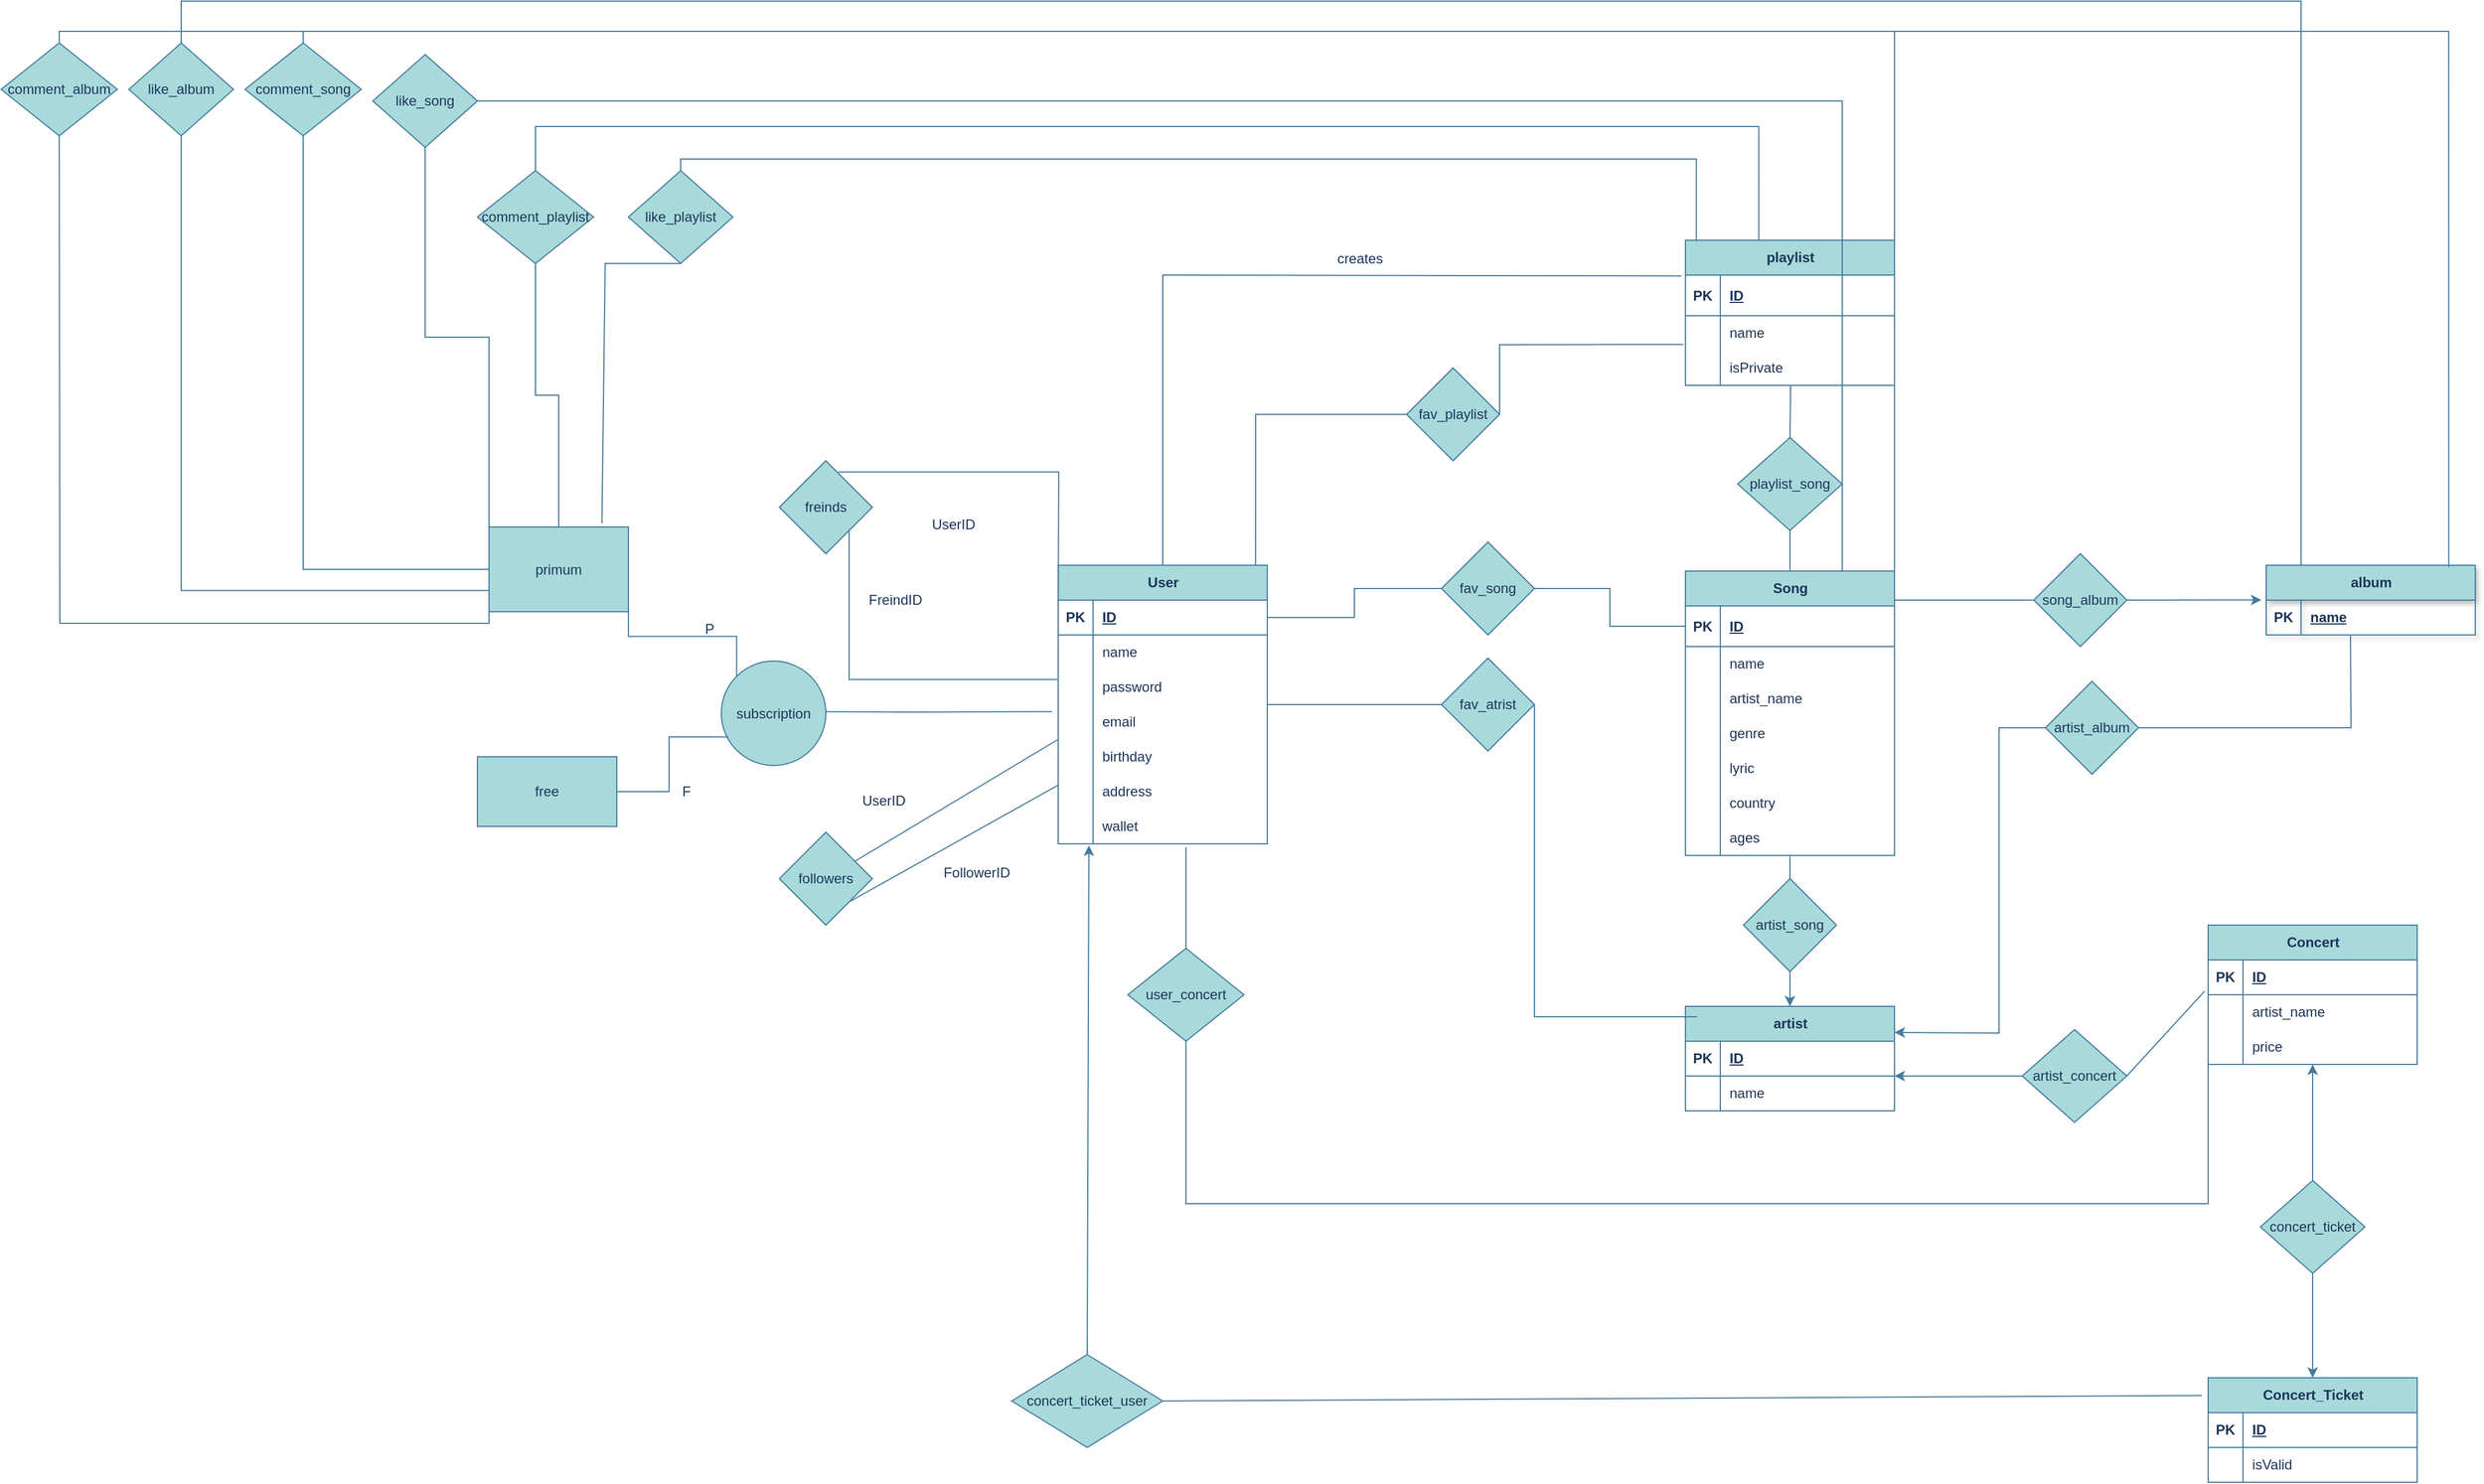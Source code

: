 <mxfile>
    <diagram name="Page-1" id="U3XyFL_ZbY4wMuc_LF6b">
        <mxGraphModel dx="1579" dy="1119" grid="0" gridSize="10" guides="1" tooltips="1" connect="1" arrows="1" fold="1" page="0" pageScale="1" pageWidth="827" pageHeight="583" background="none" math="0" shadow="0">
            <root>
                <mxCell id="0"/>
                <mxCell id="1" parent="0"/>
                <mxCell id="fZQeGDUFqkQw0Y8u2uUr-1" value="User" style="shape=table;startSize=30;container=1;collapsible=1;childLayout=tableLayout;fixedRows=1;rowLines=0;fontStyle=1;align=center;resizeLast=1;html=1;labelBackgroundColor=none;fillColor=#A8DADC;strokeColor=#457B9D;fontColor=#1D3557;rounded=0;" parent="1" vertex="1">
                    <mxGeometry x="630" y="430" width="180" height="240" as="geometry">
                        <mxRectangle x="1050" y="610" width="70" height="30" as="alternateBounds"/>
                    </mxGeometry>
                </mxCell>
                <mxCell id="fZQeGDUFqkQw0Y8u2uUr-2" value="" style="shape=tableRow;horizontal=0;startSize=0;swimlaneHead=0;swimlaneBody=0;fillColor=none;collapsible=0;dropTarget=0;points=[[0,0.5],[1,0.5]];portConstraint=eastwest;top=0;left=0;right=0;bottom=1;labelBackgroundColor=none;strokeColor=#457B9D;fontColor=#1D3557;rounded=0;" parent="fZQeGDUFqkQw0Y8u2uUr-1" vertex="1">
                    <mxGeometry y="30" width="180" height="30" as="geometry"/>
                </mxCell>
                <mxCell id="fZQeGDUFqkQw0Y8u2uUr-3" value="PK" style="shape=partialRectangle;connectable=0;fillColor=none;top=0;left=0;bottom=0;right=0;fontStyle=1;overflow=hidden;whiteSpace=wrap;html=1;labelBackgroundColor=none;strokeColor=#457B9D;fontColor=#1D3557;rounded=0;" parent="fZQeGDUFqkQw0Y8u2uUr-2" vertex="1">
                    <mxGeometry width="30" height="30" as="geometry">
                        <mxRectangle width="30" height="30" as="alternateBounds"/>
                    </mxGeometry>
                </mxCell>
                <mxCell id="fZQeGDUFqkQw0Y8u2uUr-4" value="ID" style="shape=partialRectangle;connectable=0;fillColor=none;top=0;left=0;bottom=0;right=0;align=left;spacingLeft=6;fontStyle=5;overflow=hidden;whiteSpace=wrap;html=1;labelBackgroundColor=none;strokeColor=#457B9D;fontColor=#1D3557;rounded=0;" parent="fZQeGDUFqkQw0Y8u2uUr-2" vertex="1">
                    <mxGeometry x="30" width="150" height="30" as="geometry">
                        <mxRectangle width="150" height="30" as="alternateBounds"/>
                    </mxGeometry>
                </mxCell>
                <mxCell id="fZQeGDUFqkQw0Y8u2uUr-5" value="" style="shape=tableRow;horizontal=0;startSize=0;swimlaneHead=0;swimlaneBody=0;fillColor=none;collapsible=0;dropTarget=0;points=[[0,0.5],[1,0.5]];portConstraint=eastwest;top=0;left=0;right=0;bottom=0;labelBackgroundColor=none;strokeColor=#457B9D;fontColor=#1D3557;rounded=0;" parent="fZQeGDUFqkQw0Y8u2uUr-1" vertex="1">
                    <mxGeometry y="60" width="180" height="30" as="geometry"/>
                </mxCell>
                <mxCell id="fZQeGDUFqkQw0Y8u2uUr-6" value="" style="shape=partialRectangle;connectable=0;fillColor=none;top=0;left=0;bottom=0;right=0;editable=1;overflow=hidden;whiteSpace=wrap;html=1;labelBackgroundColor=none;strokeColor=#457B9D;fontColor=#1D3557;rounded=0;" parent="fZQeGDUFqkQw0Y8u2uUr-5" vertex="1">
                    <mxGeometry width="30" height="30" as="geometry">
                        <mxRectangle width="30" height="30" as="alternateBounds"/>
                    </mxGeometry>
                </mxCell>
                <mxCell id="fZQeGDUFqkQw0Y8u2uUr-7" value="name" style="shape=partialRectangle;connectable=0;fillColor=none;top=0;left=0;bottom=0;right=0;align=left;spacingLeft=6;overflow=hidden;whiteSpace=wrap;html=1;labelBackgroundColor=none;strokeColor=#457B9D;fontColor=#1D3557;rounded=0;" parent="fZQeGDUFqkQw0Y8u2uUr-5" vertex="1">
                    <mxGeometry x="30" width="150" height="30" as="geometry">
                        <mxRectangle width="150" height="30" as="alternateBounds"/>
                    </mxGeometry>
                </mxCell>
                <mxCell id="fZQeGDUFqkQw0Y8u2uUr-8" value="" style="shape=tableRow;horizontal=0;startSize=0;swimlaneHead=0;swimlaneBody=0;fillColor=none;collapsible=0;dropTarget=0;points=[[0,0.5],[1,0.5]];portConstraint=eastwest;top=0;left=0;right=0;bottom=0;labelBackgroundColor=none;strokeColor=#457B9D;fontColor=#1D3557;rounded=0;" parent="fZQeGDUFqkQw0Y8u2uUr-1" vertex="1">
                    <mxGeometry y="90" width="180" height="30" as="geometry"/>
                </mxCell>
                <mxCell id="fZQeGDUFqkQw0Y8u2uUr-9" value="" style="shape=partialRectangle;connectable=0;fillColor=none;top=0;left=0;bottom=0;right=0;editable=1;overflow=hidden;whiteSpace=wrap;html=1;labelBackgroundColor=none;strokeColor=#457B9D;fontColor=#1D3557;rounded=0;" parent="fZQeGDUFqkQw0Y8u2uUr-8" vertex="1">
                    <mxGeometry width="30" height="30" as="geometry">
                        <mxRectangle width="30" height="30" as="alternateBounds"/>
                    </mxGeometry>
                </mxCell>
                <mxCell id="fZQeGDUFqkQw0Y8u2uUr-10" value="password" style="shape=partialRectangle;connectable=0;fillColor=none;top=0;left=0;bottom=0;right=0;align=left;spacingLeft=6;overflow=hidden;whiteSpace=wrap;html=1;labelBackgroundColor=none;strokeColor=#457B9D;fontColor=#1D3557;rounded=0;" parent="fZQeGDUFqkQw0Y8u2uUr-8" vertex="1">
                    <mxGeometry x="30" width="150" height="30" as="geometry">
                        <mxRectangle width="150" height="30" as="alternateBounds"/>
                    </mxGeometry>
                </mxCell>
                <mxCell id="fZQeGDUFqkQw0Y8u2uUr-11" value="" style="shape=tableRow;horizontal=0;startSize=0;swimlaneHead=0;swimlaneBody=0;fillColor=none;collapsible=0;dropTarget=0;points=[[0,0.5],[1,0.5]];portConstraint=eastwest;top=0;left=0;right=0;bottom=0;labelBackgroundColor=none;strokeColor=#457B9D;fontColor=#1D3557;rounded=0;" parent="fZQeGDUFqkQw0Y8u2uUr-1" vertex="1">
                    <mxGeometry y="120" width="180" height="30" as="geometry"/>
                </mxCell>
                <mxCell id="fZQeGDUFqkQw0Y8u2uUr-12" value="" style="shape=partialRectangle;connectable=0;fillColor=none;top=0;left=0;bottom=0;right=0;editable=1;overflow=hidden;whiteSpace=wrap;html=1;labelBackgroundColor=none;strokeColor=#457B9D;fontColor=#1D3557;rounded=0;" parent="fZQeGDUFqkQw0Y8u2uUr-11" vertex="1">
                    <mxGeometry width="30" height="30" as="geometry">
                        <mxRectangle width="30" height="30" as="alternateBounds"/>
                    </mxGeometry>
                </mxCell>
                <mxCell id="fZQeGDUFqkQw0Y8u2uUr-13" value="email" style="shape=partialRectangle;connectable=0;fillColor=none;top=0;left=0;bottom=0;right=0;align=left;spacingLeft=6;overflow=hidden;whiteSpace=wrap;html=1;labelBackgroundColor=none;strokeColor=#457B9D;fontColor=#1D3557;rounded=0;" parent="fZQeGDUFqkQw0Y8u2uUr-11" vertex="1">
                    <mxGeometry x="30" width="150" height="30" as="geometry">
                        <mxRectangle width="150" height="30" as="alternateBounds"/>
                    </mxGeometry>
                </mxCell>
                <mxCell id="fZQeGDUFqkQw0Y8u2uUr-14" style="shape=tableRow;horizontal=0;startSize=0;swimlaneHead=0;swimlaneBody=0;fillColor=none;collapsible=0;dropTarget=0;points=[[0,0.5],[1,0.5]];portConstraint=eastwest;top=0;left=0;right=0;bottom=0;labelBackgroundColor=none;strokeColor=#457B9D;fontColor=#1D3557;rounded=0;" parent="fZQeGDUFqkQw0Y8u2uUr-1" vertex="1">
                    <mxGeometry y="150" width="180" height="30" as="geometry"/>
                </mxCell>
                <mxCell id="fZQeGDUFqkQw0Y8u2uUr-15" style="shape=partialRectangle;connectable=0;fillColor=none;top=0;left=0;bottom=0;right=0;editable=1;overflow=hidden;whiteSpace=wrap;html=1;labelBackgroundColor=none;strokeColor=#457B9D;fontColor=#1D3557;rounded=0;" parent="fZQeGDUFqkQw0Y8u2uUr-14" vertex="1">
                    <mxGeometry width="30" height="30" as="geometry">
                        <mxRectangle width="30" height="30" as="alternateBounds"/>
                    </mxGeometry>
                </mxCell>
                <mxCell id="fZQeGDUFqkQw0Y8u2uUr-16" value="birthday" style="shape=partialRectangle;connectable=0;fillColor=none;top=0;left=0;bottom=0;right=0;align=left;spacingLeft=6;overflow=hidden;whiteSpace=wrap;html=1;labelBackgroundColor=none;strokeColor=#457B9D;fontColor=#1D3557;rounded=0;" parent="fZQeGDUFqkQw0Y8u2uUr-14" vertex="1">
                    <mxGeometry x="30" width="150" height="30" as="geometry">
                        <mxRectangle width="150" height="30" as="alternateBounds"/>
                    </mxGeometry>
                </mxCell>
                <mxCell id="fZQeGDUFqkQw0Y8u2uUr-17" style="shape=tableRow;horizontal=0;startSize=0;swimlaneHead=0;swimlaneBody=0;fillColor=none;collapsible=0;dropTarget=0;points=[[0,0.5],[1,0.5]];portConstraint=eastwest;top=0;left=0;right=0;bottom=0;labelBackgroundColor=none;strokeColor=#457B9D;fontColor=#1D3557;rounded=0;" parent="fZQeGDUFqkQw0Y8u2uUr-1" vertex="1">
                    <mxGeometry y="180" width="180" height="30" as="geometry"/>
                </mxCell>
                <mxCell id="fZQeGDUFqkQw0Y8u2uUr-18" style="shape=partialRectangle;connectable=0;fillColor=none;top=0;left=0;bottom=0;right=0;editable=1;overflow=hidden;whiteSpace=wrap;html=1;labelBackgroundColor=none;strokeColor=#457B9D;fontColor=#1D3557;rounded=0;" parent="fZQeGDUFqkQw0Y8u2uUr-17" vertex="1">
                    <mxGeometry width="30" height="30" as="geometry">
                        <mxRectangle width="30" height="30" as="alternateBounds"/>
                    </mxGeometry>
                </mxCell>
                <mxCell id="fZQeGDUFqkQw0Y8u2uUr-19" value="address" style="shape=partialRectangle;connectable=0;fillColor=none;top=0;left=0;bottom=0;right=0;align=left;spacingLeft=6;overflow=hidden;whiteSpace=wrap;html=1;labelBackgroundColor=none;strokeColor=#457B9D;fontColor=#1D3557;rounded=0;" parent="fZQeGDUFqkQw0Y8u2uUr-17" vertex="1">
                    <mxGeometry x="30" width="150" height="30" as="geometry">
                        <mxRectangle width="150" height="30" as="alternateBounds"/>
                    </mxGeometry>
                </mxCell>
                <mxCell id="OFqDbIYOe_2my_a9MHT3-129" style="shape=tableRow;horizontal=0;startSize=0;swimlaneHead=0;swimlaneBody=0;fillColor=none;collapsible=0;dropTarget=0;points=[[0,0.5],[1,0.5]];portConstraint=eastwest;top=0;left=0;right=0;bottom=0;labelBackgroundColor=none;strokeColor=#457B9D;fontColor=#1D3557;rounded=0;" parent="fZQeGDUFqkQw0Y8u2uUr-1" vertex="1">
                    <mxGeometry y="210" width="180" height="30" as="geometry"/>
                </mxCell>
                <mxCell id="OFqDbIYOe_2my_a9MHT3-130" style="shape=partialRectangle;connectable=0;fillColor=none;top=0;left=0;bottom=0;right=0;editable=1;overflow=hidden;whiteSpace=wrap;html=1;labelBackgroundColor=none;strokeColor=#457B9D;fontColor=#1D3557;rounded=0;" parent="OFqDbIYOe_2my_a9MHT3-129" vertex="1">
                    <mxGeometry width="30" height="30" as="geometry">
                        <mxRectangle width="30" height="30" as="alternateBounds"/>
                    </mxGeometry>
                </mxCell>
                <mxCell id="OFqDbIYOe_2my_a9MHT3-131" value="wallet" style="shape=partialRectangle;connectable=0;fillColor=none;top=0;left=0;bottom=0;right=0;align=left;spacingLeft=6;overflow=hidden;whiteSpace=wrap;html=1;labelBackgroundColor=none;strokeColor=#457B9D;fontColor=#1D3557;rounded=0;" parent="OFqDbIYOe_2my_a9MHT3-129" vertex="1">
                    <mxGeometry x="30" width="150" height="30" as="geometry">
                        <mxRectangle width="150" height="30" as="alternateBounds"/>
                    </mxGeometry>
                </mxCell>
                <mxCell id="OFqDbIYOe_2my_a9MHT3-4" value="freinds" style="rhombus;whiteSpace=wrap;html=1;labelBackgroundColor=none;fillColor=#A8DADC;strokeColor=#457B9D;fontColor=#1D3557;rounded=0;" parent="1" vertex="1">
                    <mxGeometry x="390" y="340" width="80" height="80" as="geometry"/>
                </mxCell>
                <mxCell id="OFqDbIYOe_2my_a9MHT3-5" value="" style="endArrow=none;html=1;rounded=0;exitX=0.635;exitY=0.12;exitDx=0;exitDy=0;exitPerimeter=0;labelBackgroundColor=none;strokeColor=#457B9D;fontColor=default;edgeStyle=orthogonalEdgeStyle;" parent="1" source="OFqDbIYOe_2my_a9MHT3-4" edge="1">
                    <mxGeometry width="50" height="50" relative="1" as="geometry">
                        <mxPoint x="580" y="530" as="sourcePoint"/>
                        <mxPoint x="630" y="480" as="targetPoint"/>
                    </mxGeometry>
                </mxCell>
                <mxCell id="OFqDbIYOe_2my_a9MHT3-7" value="UserID" style="text;html=1;align=center;verticalAlign=middle;whiteSpace=wrap;rounded=0;labelBackgroundColor=none;fontColor=#1D3557;" parent="1" vertex="1">
                    <mxGeometry x="510" y="380" width="60" height="30" as="geometry"/>
                </mxCell>
                <mxCell id="OFqDbIYOe_2my_a9MHT3-8" value="" style="endArrow=none;html=1;rounded=0;entryX=-0.004;entryY=0.28;entryDx=0;entryDy=0;exitX=1;exitY=1;exitDx=0;exitDy=0;entryPerimeter=0;labelBackgroundColor=none;strokeColor=#457B9D;fontColor=default;edgeStyle=orthogonalEdgeStyle;" parent="1" source="OFqDbIYOe_2my_a9MHT3-4" target="fZQeGDUFqkQw0Y8u2uUr-8" edge="1">
                    <mxGeometry width="50" height="50" relative="1" as="geometry">
                        <mxPoint x="450" y="570" as="sourcePoint"/>
                        <mxPoint x="500" y="520" as="targetPoint"/>
                    </mxGeometry>
                </mxCell>
                <mxCell id="OFqDbIYOe_2my_a9MHT3-10" value="FreindID" style="text;html=1;align=center;verticalAlign=middle;whiteSpace=wrap;rounded=0;labelBackgroundColor=none;fontColor=#1D3557;" parent="1" vertex="1">
                    <mxGeometry x="460" y="445" width="60" height="30" as="geometry"/>
                </mxCell>
                <mxCell id="OFqDbIYOe_2my_a9MHT3-11" value="followers" style="rhombus;whiteSpace=wrap;html=1;labelBackgroundColor=none;fillColor=#A8DADC;strokeColor=#457B9D;fontColor=#1D3557;rounded=0;" parent="1" vertex="1">
                    <mxGeometry x="390" y="660" width="80" height="80" as="geometry"/>
                </mxCell>
                <mxCell id="OFqDbIYOe_2my_a9MHT3-14" value="" style="endArrow=none;html=1;rounded=0;labelBackgroundColor=none;strokeColor=#457B9D;fontColor=default;" parent="1" source="OFqDbIYOe_2my_a9MHT3-11" edge="1">
                    <mxGeometry width="50" height="50" relative="1" as="geometry">
                        <mxPoint x="440.2" y="580.4" as="sourcePoint"/>
                        <mxPoint x="630" y="580" as="targetPoint"/>
                    </mxGeometry>
                </mxCell>
                <mxCell id="OFqDbIYOe_2my_a9MHT3-15" value="UserID" style="text;html=1;align=center;verticalAlign=middle;whiteSpace=wrap;rounded=0;labelBackgroundColor=none;fontColor=#1D3557;" parent="1" vertex="1">
                    <mxGeometry x="450" y="620" width="60" height="25" as="geometry"/>
                </mxCell>
                <mxCell id="OFqDbIYOe_2my_a9MHT3-17" value="" style="endArrow=none;html=1;rounded=0;entryX=-0.004;entryY=0.28;entryDx=0;entryDy=0;entryPerimeter=0;labelBackgroundColor=none;strokeColor=#457B9D;fontColor=default;exitX=1;exitY=1;exitDx=0;exitDy=0;" parent="1" source="OFqDbIYOe_2my_a9MHT3-11" edge="1">
                    <mxGeometry width="50" height="50" relative="1" as="geometry">
                        <mxPoint x="441" y="622" as="sourcePoint"/>
                        <mxPoint x="629.72" y="619.6" as="targetPoint"/>
                    </mxGeometry>
                </mxCell>
                <mxCell id="OFqDbIYOe_2my_a9MHT3-18" value="FollowerID" style="text;html=1;align=center;verticalAlign=middle;whiteSpace=wrap;rounded=0;labelBackgroundColor=none;fontColor=#1D3557;" parent="1" vertex="1">
                    <mxGeometry x="530" y="680" width="60" height="30" as="geometry"/>
                </mxCell>
                <mxCell id="4" style="edgeStyle=orthogonalEdgeStyle;rounded=0;html=1;exitX=1;exitY=0.5;exitDx=0;exitDy=0;entryX=0;entryY=0.5;entryDx=0;entryDy=0;labelBackgroundColor=default;strokeColor=#457B9D;fontFamily=Helvetica;fontSize=11;fontColor=#1D3557;endArrow=none;fillColor=#A8DADC;" edge="1" parent="1" source="OFqDbIYOe_2my_a9MHT3-44" target="OFqDbIYOe_2my_a9MHT3-63">
                    <mxGeometry relative="1" as="geometry"/>
                </mxCell>
                <mxCell id="OFqDbIYOe_2my_a9MHT3-44" value="fav_song" style="rhombus;whiteSpace=wrap;html=1;labelBackgroundColor=none;fillColor=#A8DADC;strokeColor=#457B9D;fontColor=#1D3557;rounded=0;" parent="1" vertex="1">
                    <mxGeometry x="960" y="410" width="80" height="80" as="geometry"/>
                </mxCell>
                <mxCell id="OFqDbIYOe_2my_a9MHT3-47" value="" style="endArrow=none;html=1;rounded=0;strokeColor=#457B9D;fontColor=default;fillColor=#A8DADC;entryX=0;entryY=0.5;entryDx=0;entryDy=0;labelBackgroundColor=none;edgeStyle=orthogonalEdgeStyle;" parent="1" target="OFqDbIYOe_2my_a9MHT3-44" edge="1" source="fZQeGDUFqkQw0Y8u2uUr-2">
                    <mxGeometry width="50" height="50" relative="1" as="geometry">
                        <mxPoint x="810" y="460" as="sourcePoint"/>
                        <mxPoint x="860" y="410" as="targetPoint"/>
                    </mxGeometry>
                </mxCell>
                <mxCell id="OFqDbIYOe_2my_a9MHT3-49" value="artist" style="shape=table;startSize=30;container=1;collapsible=1;childLayout=tableLayout;fixedRows=1;rowLines=0;fontStyle=1;align=center;resizeLast=1;html=1;strokeColor=#457B9D;fontColor=#1D3557;fillColor=#A8DADC;labelBackgroundColor=none;rounded=0;" parent="1" vertex="1">
                    <mxGeometry x="1170" y="810" width="180" height="90" as="geometry"/>
                </mxCell>
                <mxCell id="OFqDbIYOe_2my_a9MHT3-50" value="" style="shape=tableRow;horizontal=0;startSize=0;swimlaneHead=0;swimlaneBody=0;fillColor=none;collapsible=0;dropTarget=0;points=[[0,0.5],[1,0.5]];portConstraint=eastwest;top=0;left=0;right=0;bottom=1;strokeColor=#457B9D;fontColor=#1D3557;labelBackgroundColor=none;rounded=0;" parent="OFqDbIYOe_2my_a9MHT3-49" vertex="1">
                    <mxGeometry y="30" width="180" height="30" as="geometry"/>
                </mxCell>
                <mxCell id="OFqDbIYOe_2my_a9MHT3-51" value="PK" style="shape=partialRectangle;connectable=0;fillColor=none;top=0;left=0;bottom=0;right=0;fontStyle=1;overflow=hidden;whiteSpace=wrap;html=1;strokeColor=#457B9D;fontColor=#1D3557;labelBackgroundColor=none;rounded=0;" parent="OFqDbIYOe_2my_a9MHT3-50" vertex="1">
                    <mxGeometry width="30" height="30" as="geometry">
                        <mxRectangle width="30" height="30" as="alternateBounds"/>
                    </mxGeometry>
                </mxCell>
                <mxCell id="OFqDbIYOe_2my_a9MHT3-52" value="ID" style="shape=partialRectangle;connectable=0;fillColor=none;top=0;left=0;bottom=0;right=0;align=left;spacingLeft=6;fontStyle=5;overflow=hidden;whiteSpace=wrap;html=1;strokeColor=#457B9D;fontColor=#1D3557;labelBackgroundColor=none;rounded=0;" parent="OFqDbIYOe_2my_a9MHT3-50" vertex="1">
                    <mxGeometry x="30" width="150" height="30" as="geometry">
                        <mxRectangle width="150" height="30" as="alternateBounds"/>
                    </mxGeometry>
                </mxCell>
                <mxCell id="OFqDbIYOe_2my_a9MHT3-53" value="" style="shape=tableRow;horizontal=0;startSize=0;swimlaneHead=0;swimlaneBody=0;fillColor=none;collapsible=0;dropTarget=0;points=[[0,0.5],[1,0.5]];portConstraint=eastwest;top=0;left=0;right=0;bottom=0;strokeColor=#457B9D;fontColor=#1D3557;labelBackgroundColor=none;rounded=0;" parent="OFqDbIYOe_2my_a9MHT3-49" vertex="1">
                    <mxGeometry y="60" width="180" height="30" as="geometry"/>
                </mxCell>
                <mxCell id="OFqDbIYOe_2my_a9MHT3-54" value="" style="shape=partialRectangle;connectable=0;fillColor=none;top=0;left=0;bottom=0;right=0;editable=1;overflow=hidden;whiteSpace=wrap;html=1;strokeColor=#457B9D;fontColor=#1D3557;labelBackgroundColor=none;rounded=0;" parent="OFqDbIYOe_2my_a9MHT3-53" vertex="1">
                    <mxGeometry width="30" height="30" as="geometry">
                        <mxRectangle width="30" height="30" as="alternateBounds"/>
                    </mxGeometry>
                </mxCell>
                <mxCell id="OFqDbIYOe_2my_a9MHT3-55" value="name" style="shape=partialRectangle;connectable=0;fillColor=none;top=0;left=0;bottom=0;right=0;align=left;spacingLeft=6;overflow=hidden;whiteSpace=wrap;html=1;strokeColor=#457B9D;fontColor=#1D3557;labelBackgroundColor=none;rounded=0;" parent="OFqDbIYOe_2my_a9MHT3-53" vertex="1">
                    <mxGeometry x="30" width="150" height="30" as="geometry">
                        <mxRectangle width="150" height="30" as="alternateBounds"/>
                    </mxGeometry>
                </mxCell>
                <mxCell id="OFqDbIYOe_2my_a9MHT3-62" value="Song" style="shape=table;startSize=30;container=1;collapsible=1;childLayout=tableLayout;fixedRows=1;rowLines=0;fontStyle=1;align=center;resizeLast=1;html=1;strokeColor=#457B9D;fontColor=#1D3557;fillColor=#A8DADC;labelBackgroundColor=none;rounded=0;" parent="1" vertex="1">
                    <mxGeometry x="1170" y="435" width="180" height="245" as="geometry"/>
                </mxCell>
                <mxCell id="OFqDbIYOe_2my_a9MHT3-63" value="" style="shape=tableRow;horizontal=0;startSize=0;swimlaneHead=0;swimlaneBody=0;fillColor=none;collapsible=0;dropTarget=0;points=[[0,0.5],[1,0.5]];portConstraint=eastwest;top=0;left=0;right=0;bottom=1;strokeColor=#457B9D;fontColor=#1D3557;labelBackgroundColor=none;rounded=0;" parent="OFqDbIYOe_2my_a9MHT3-62" vertex="1">
                    <mxGeometry y="30" width="180" height="35" as="geometry"/>
                </mxCell>
                <mxCell id="OFqDbIYOe_2my_a9MHT3-64" value="PK" style="shape=partialRectangle;connectable=0;fillColor=none;top=0;left=0;bottom=0;right=0;fontStyle=1;overflow=hidden;whiteSpace=wrap;html=1;strokeColor=#457B9D;fontColor=#1D3557;labelBackgroundColor=none;rounded=0;" parent="OFqDbIYOe_2my_a9MHT3-63" vertex="1">
                    <mxGeometry width="30" height="35" as="geometry">
                        <mxRectangle width="30" height="35" as="alternateBounds"/>
                    </mxGeometry>
                </mxCell>
                <mxCell id="OFqDbIYOe_2my_a9MHT3-65" value="ID" style="shape=partialRectangle;connectable=0;fillColor=none;top=0;left=0;bottom=0;right=0;align=left;spacingLeft=6;fontStyle=5;overflow=hidden;whiteSpace=wrap;html=1;strokeColor=#457B9D;fontColor=#1D3557;labelBackgroundColor=none;rounded=0;" parent="OFqDbIYOe_2my_a9MHT3-63" vertex="1">
                    <mxGeometry x="30" width="150" height="35" as="geometry">
                        <mxRectangle width="150" height="35" as="alternateBounds"/>
                    </mxGeometry>
                </mxCell>
                <mxCell id="OFqDbIYOe_2my_a9MHT3-66" value="" style="shape=tableRow;horizontal=0;startSize=0;swimlaneHead=0;swimlaneBody=0;fillColor=none;collapsible=0;dropTarget=0;points=[[0,0.5],[1,0.5]];portConstraint=eastwest;top=0;left=0;right=0;bottom=0;strokeColor=#457B9D;fontColor=#1D3557;labelBackgroundColor=none;rounded=0;" parent="OFqDbIYOe_2my_a9MHT3-62" vertex="1">
                    <mxGeometry y="65" width="180" height="30" as="geometry"/>
                </mxCell>
                <mxCell id="OFqDbIYOe_2my_a9MHT3-67" value="" style="shape=partialRectangle;connectable=0;fillColor=none;top=0;left=0;bottom=0;right=0;editable=1;overflow=hidden;whiteSpace=wrap;html=1;strokeColor=#457B9D;fontColor=#1D3557;labelBackgroundColor=none;rounded=0;" parent="OFqDbIYOe_2my_a9MHT3-66" vertex="1">
                    <mxGeometry width="30" height="30" as="geometry">
                        <mxRectangle width="30" height="30" as="alternateBounds"/>
                    </mxGeometry>
                </mxCell>
                <mxCell id="OFqDbIYOe_2my_a9MHT3-68" value="name" style="shape=partialRectangle;connectable=0;fillColor=none;top=0;left=0;bottom=0;right=0;align=left;spacingLeft=6;overflow=hidden;whiteSpace=wrap;html=1;strokeColor=#457B9D;fontColor=#1D3557;labelBackgroundColor=none;rounded=0;" parent="OFqDbIYOe_2my_a9MHT3-66" vertex="1">
                    <mxGeometry x="30" width="150" height="30" as="geometry">
                        <mxRectangle width="150" height="30" as="alternateBounds"/>
                    </mxGeometry>
                </mxCell>
                <mxCell id="OFqDbIYOe_2my_a9MHT3-69" value="" style="shape=tableRow;horizontal=0;startSize=0;swimlaneHead=0;swimlaneBody=0;fillColor=none;collapsible=0;dropTarget=0;points=[[0,0.5],[1,0.5]];portConstraint=eastwest;top=0;left=0;right=0;bottom=0;strokeColor=#457B9D;fontColor=#1D3557;labelBackgroundColor=none;rounded=0;" parent="OFqDbIYOe_2my_a9MHT3-62" vertex="1">
                    <mxGeometry y="95" width="180" height="30" as="geometry"/>
                </mxCell>
                <mxCell id="OFqDbIYOe_2my_a9MHT3-70" value="" style="shape=partialRectangle;connectable=0;fillColor=none;top=0;left=0;bottom=0;right=0;editable=1;overflow=hidden;whiteSpace=wrap;html=1;strokeColor=#457B9D;fontColor=#1D3557;labelBackgroundColor=none;rounded=0;" parent="OFqDbIYOe_2my_a9MHT3-69" vertex="1">
                    <mxGeometry width="30" height="30" as="geometry">
                        <mxRectangle width="30" height="30" as="alternateBounds"/>
                    </mxGeometry>
                </mxCell>
                <mxCell id="OFqDbIYOe_2my_a9MHT3-71" value="artist_name" style="shape=partialRectangle;connectable=0;fillColor=none;top=0;left=0;bottom=0;right=0;align=left;spacingLeft=6;overflow=hidden;whiteSpace=wrap;html=1;strokeColor=#457B9D;fontColor=#1D3557;labelBackgroundColor=none;rounded=0;" parent="OFqDbIYOe_2my_a9MHT3-69" vertex="1">
                    <mxGeometry x="30" width="150" height="30" as="geometry">
                        <mxRectangle width="150" height="30" as="alternateBounds"/>
                    </mxGeometry>
                </mxCell>
                <mxCell id="OFqDbIYOe_2my_a9MHT3-158" style="shape=tableRow;horizontal=0;startSize=0;swimlaneHead=0;swimlaneBody=0;fillColor=none;collapsible=0;dropTarget=0;points=[[0,0.5],[1,0.5]];portConstraint=eastwest;top=0;left=0;right=0;bottom=0;strokeColor=#457B9D;fontColor=#1D3557;labelBackgroundColor=none;rounded=0;" parent="OFqDbIYOe_2my_a9MHT3-62" vertex="1">
                    <mxGeometry y="125" width="180" height="30" as="geometry"/>
                </mxCell>
                <mxCell id="OFqDbIYOe_2my_a9MHT3-159" style="shape=partialRectangle;connectable=0;fillColor=none;top=0;left=0;bottom=0;right=0;editable=1;overflow=hidden;whiteSpace=wrap;html=1;strokeColor=#457B9D;fontColor=#1D3557;labelBackgroundColor=none;rounded=0;" parent="OFqDbIYOe_2my_a9MHT3-158" vertex="1">
                    <mxGeometry width="30" height="30" as="geometry">
                        <mxRectangle width="30" height="30" as="alternateBounds"/>
                    </mxGeometry>
                </mxCell>
                <mxCell id="OFqDbIYOe_2my_a9MHT3-160" value="genre" style="shape=partialRectangle;connectable=0;fillColor=none;top=0;left=0;bottom=0;right=0;align=left;spacingLeft=6;overflow=hidden;whiteSpace=wrap;html=1;strokeColor=#457B9D;fontColor=#1D3557;labelBackgroundColor=none;rounded=0;" parent="OFqDbIYOe_2my_a9MHT3-158" vertex="1">
                    <mxGeometry x="30" width="150" height="30" as="geometry">
                        <mxRectangle width="150" height="30" as="alternateBounds"/>
                    </mxGeometry>
                </mxCell>
                <mxCell id="07pzX-aF63wN3rvmMnTV-4" style="shape=tableRow;horizontal=0;startSize=0;swimlaneHead=0;swimlaneBody=0;fillColor=none;collapsible=0;dropTarget=0;points=[[0,0.5],[1,0.5]];portConstraint=eastwest;top=0;left=0;right=0;bottom=0;strokeColor=#457B9D;fontColor=#1D3557;labelBackgroundColor=none;rounded=0;" parent="OFqDbIYOe_2my_a9MHT3-62" vertex="1">
                    <mxGeometry y="155" width="180" height="30" as="geometry"/>
                </mxCell>
                <mxCell id="07pzX-aF63wN3rvmMnTV-5" style="shape=partialRectangle;connectable=0;fillColor=none;top=0;left=0;bottom=0;right=0;editable=1;overflow=hidden;whiteSpace=wrap;html=1;strokeColor=#457B9D;fontColor=#1D3557;labelBackgroundColor=none;rounded=0;" parent="07pzX-aF63wN3rvmMnTV-4" vertex="1">
                    <mxGeometry width="30" height="30" as="geometry">
                        <mxRectangle width="30" height="30" as="alternateBounds"/>
                    </mxGeometry>
                </mxCell>
                <mxCell id="07pzX-aF63wN3rvmMnTV-6" value="lyric" style="shape=partialRectangle;connectable=0;fillColor=none;top=0;left=0;bottom=0;right=0;align=left;spacingLeft=6;overflow=hidden;whiteSpace=wrap;html=1;strokeColor=#457B9D;fontColor=#1D3557;labelBackgroundColor=none;rounded=0;" parent="07pzX-aF63wN3rvmMnTV-4" vertex="1">
                    <mxGeometry x="30" width="150" height="30" as="geometry">
                        <mxRectangle width="150" height="30" as="alternateBounds"/>
                    </mxGeometry>
                </mxCell>
                <mxCell id="OFqDbIYOe_2my_a9MHT3-161" style="shape=tableRow;horizontal=0;startSize=0;swimlaneHead=0;swimlaneBody=0;fillColor=none;collapsible=0;dropTarget=0;points=[[0,0.5],[1,0.5]];portConstraint=eastwest;top=0;left=0;right=0;bottom=0;strokeColor=#457B9D;fontColor=#1D3557;labelBackgroundColor=none;rounded=0;" parent="OFqDbIYOe_2my_a9MHT3-62" vertex="1">
                    <mxGeometry y="185" width="180" height="30" as="geometry"/>
                </mxCell>
                <mxCell id="OFqDbIYOe_2my_a9MHT3-162" style="shape=partialRectangle;connectable=0;fillColor=none;top=0;left=0;bottom=0;right=0;editable=1;overflow=hidden;whiteSpace=wrap;html=1;strokeColor=#457B9D;fontColor=#1D3557;labelBackgroundColor=none;rounded=0;" parent="OFqDbIYOe_2my_a9MHT3-161" vertex="1">
                    <mxGeometry width="30" height="30" as="geometry">
                        <mxRectangle width="30" height="30" as="alternateBounds"/>
                    </mxGeometry>
                </mxCell>
                <mxCell id="OFqDbIYOe_2my_a9MHT3-163" value="country" style="shape=partialRectangle;connectable=0;fillColor=none;top=0;left=0;bottom=0;right=0;align=left;spacingLeft=6;overflow=hidden;whiteSpace=wrap;html=1;strokeColor=#457B9D;fontColor=#1D3557;labelBackgroundColor=none;rounded=0;" parent="OFqDbIYOe_2my_a9MHT3-161" vertex="1">
                    <mxGeometry x="30" width="150" height="30" as="geometry">
                        <mxRectangle width="150" height="30" as="alternateBounds"/>
                    </mxGeometry>
                </mxCell>
                <mxCell id="OFqDbIYOe_2my_a9MHT3-164" style="shape=tableRow;horizontal=0;startSize=0;swimlaneHead=0;swimlaneBody=0;fillColor=none;collapsible=0;dropTarget=0;points=[[0,0.5],[1,0.5]];portConstraint=eastwest;top=0;left=0;right=0;bottom=0;strokeColor=#457B9D;fontColor=#1D3557;labelBackgroundColor=none;rounded=0;" parent="OFqDbIYOe_2my_a9MHT3-62" vertex="1">
                    <mxGeometry y="215" width="180" height="30" as="geometry"/>
                </mxCell>
                <mxCell id="OFqDbIYOe_2my_a9MHT3-165" style="shape=partialRectangle;connectable=0;fillColor=none;top=0;left=0;bottom=0;right=0;editable=1;overflow=hidden;whiteSpace=wrap;html=1;strokeColor=#457B9D;fontColor=#1D3557;labelBackgroundColor=none;rounded=0;" parent="OFqDbIYOe_2my_a9MHT3-164" vertex="1">
                    <mxGeometry width="30" height="30" as="geometry">
                        <mxRectangle width="30" height="30" as="alternateBounds"/>
                    </mxGeometry>
                </mxCell>
                <mxCell id="OFqDbIYOe_2my_a9MHT3-166" value="ages" style="shape=partialRectangle;connectable=0;fillColor=none;top=0;left=0;bottom=0;right=0;align=left;spacingLeft=6;overflow=hidden;whiteSpace=wrap;html=1;strokeColor=#457B9D;fontColor=#1D3557;labelBackgroundColor=none;rounded=0;" parent="OFqDbIYOe_2my_a9MHT3-164" vertex="1">
                    <mxGeometry x="30" width="150" height="30" as="geometry">
                        <mxRectangle width="150" height="30" as="alternateBounds"/>
                    </mxGeometry>
                </mxCell>
                <mxCell id="OFqDbIYOe_2my_a9MHT3-78" value="artist_song" style="rhombus;whiteSpace=wrap;html=1;labelBackgroundColor=none;fillColor=#A8DADC;strokeColor=#457B9D;fontColor=#1D3557;rounded=0;" parent="1" vertex="1">
                    <mxGeometry x="1220" y="700" width="80" height="80" as="geometry"/>
                </mxCell>
                <mxCell id="OFqDbIYOe_2my_a9MHT3-81" value="Concert" style="shape=table;startSize=30;container=1;collapsible=1;childLayout=tableLayout;fixedRows=1;rowLines=0;fontStyle=1;align=center;resizeLast=1;html=1;strokeColor=#457B9D;fontColor=#1D3557;fillColor=#A8DADC;labelBackgroundColor=none;rounded=0;" parent="1" vertex="1">
                    <mxGeometry x="1620" y="740" width="180" height="120" as="geometry"/>
                </mxCell>
                <mxCell id="OFqDbIYOe_2my_a9MHT3-82" value="" style="shape=tableRow;horizontal=0;startSize=0;swimlaneHead=0;swimlaneBody=0;fillColor=none;collapsible=0;dropTarget=0;points=[[0,0.5],[1,0.5]];portConstraint=eastwest;top=0;left=0;right=0;bottom=1;strokeColor=#457B9D;fontColor=#1D3557;labelBackgroundColor=none;rounded=0;" parent="OFqDbIYOe_2my_a9MHT3-81" vertex="1">
                    <mxGeometry y="30" width="180" height="30" as="geometry"/>
                </mxCell>
                <mxCell id="OFqDbIYOe_2my_a9MHT3-83" value="PK" style="shape=partialRectangle;connectable=0;fillColor=none;top=0;left=0;bottom=0;right=0;fontStyle=1;overflow=hidden;whiteSpace=wrap;html=1;strokeColor=#457B9D;fontColor=#1D3557;labelBackgroundColor=none;rounded=0;" parent="OFqDbIYOe_2my_a9MHT3-82" vertex="1">
                    <mxGeometry width="30" height="30" as="geometry">
                        <mxRectangle width="30" height="30" as="alternateBounds"/>
                    </mxGeometry>
                </mxCell>
                <mxCell id="OFqDbIYOe_2my_a9MHT3-84" value="ID" style="shape=partialRectangle;connectable=0;fillColor=none;top=0;left=0;bottom=0;right=0;align=left;spacingLeft=6;fontStyle=5;overflow=hidden;whiteSpace=wrap;html=1;strokeColor=#457B9D;fontColor=#1D3557;labelBackgroundColor=none;rounded=0;" parent="OFqDbIYOe_2my_a9MHT3-82" vertex="1">
                    <mxGeometry x="30" width="150" height="30" as="geometry">
                        <mxRectangle width="150" height="30" as="alternateBounds"/>
                    </mxGeometry>
                </mxCell>
                <mxCell id="OFqDbIYOe_2my_a9MHT3-85" value="" style="shape=tableRow;horizontal=0;startSize=0;swimlaneHead=0;swimlaneBody=0;fillColor=none;collapsible=0;dropTarget=0;points=[[0,0.5],[1,0.5]];portConstraint=eastwest;top=0;left=0;right=0;bottom=0;strokeColor=#457B9D;fontColor=#1D3557;labelBackgroundColor=none;rounded=0;" parent="OFqDbIYOe_2my_a9MHT3-81" vertex="1">
                    <mxGeometry y="60" width="180" height="30" as="geometry"/>
                </mxCell>
                <mxCell id="OFqDbIYOe_2my_a9MHT3-86" value="" style="shape=partialRectangle;connectable=0;fillColor=none;top=0;left=0;bottom=0;right=0;editable=1;overflow=hidden;whiteSpace=wrap;html=1;strokeColor=#457B9D;fontColor=#1D3557;labelBackgroundColor=none;rounded=0;" parent="OFqDbIYOe_2my_a9MHT3-85" vertex="1">
                    <mxGeometry width="30" height="30" as="geometry">
                        <mxRectangle width="30" height="30" as="alternateBounds"/>
                    </mxGeometry>
                </mxCell>
                <mxCell id="OFqDbIYOe_2my_a9MHT3-87" value="artist_name" style="shape=partialRectangle;connectable=0;fillColor=none;top=0;left=0;bottom=0;right=0;align=left;spacingLeft=6;overflow=hidden;whiteSpace=wrap;html=1;strokeColor=#457B9D;fontColor=#1D3557;labelBackgroundColor=none;rounded=0;" parent="OFqDbIYOe_2my_a9MHT3-85" vertex="1">
                    <mxGeometry x="30" width="150" height="30" as="geometry">
                        <mxRectangle width="150" height="30" as="alternateBounds"/>
                    </mxGeometry>
                </mxCell>
                <mxCell id="OFqDbIYOe_2my_a9MHT3-88" style="shape=tableRow;horizontal=0;startSize=0;swimlaneHead=0;swimlaneBody=0;fillColor=none;collapsible=0;dropTarget=0;points=[[0,0.5],[1,0.5]];portConstraint=eastwest;top=0;left=0;right=0;bottom=0;strokeColor=#457B9D;fontColor=#1D3557;labelBackgroundColor=none;rounded=0;" parent="OFqDbIYOe_2my_a9MHT3-81" vertex="1">
                    <mxGeometry y="90" width="180" height="30" as="geometry"/>
                </mxCell>
                <mxCell id="OFqDbIYOe_2my_a9MHT3-89" style="shape=partialRectangle;connectable=0;fillColor=none;top=0;left=0;bottom=0;right=0;editable=1;overflow=hidden;whiteSpace=wrap;html=1;strokeColor=#457B9D;fontColor=#1D3557;labelBackgroundColor=none;rounded=0;" parent="OFqDbIYOe_2my_a9MHT3-88" vertex="1">
                    <mxGeometry width="30" height="30" as="geometry">
                        <mxRectangle width="30" height="30" as="alternateBounds"/>
                    </mxGeometry>
                </mxCell>
                <mxCell id="OFqDbIYOe_2my_a9MHT3-90" value="price" style="shape=partialRectangle;connectable=0;fillColor=none;top=0;left=0;bottom=0;right=0;align=left;spacingLeft=6;overflow=hidden;whiteSpace=wrap;html=1;strokeColor=#457B9D;fontColor=#1D3557;labelBackgroundColor=none;rounded=0;" parent="OFqDbIYOe_2my_a9MHT3-88" vertex="1">
                    <mxGeometry x="30" width="150" height="30" as="geometry">
                        <mxRectangle width="150" height="30" as="alternateBounds"/>
                    </mxGeometry>
                </mxCell>
                <mxCell id="OFqDbIYOe_2my_a9MHT3-91" value="artist_concert" style="rhombus;whiteSpace=wrap;html=1;labelBackgroundColor=none;fillColor=#A8DADC;strokeColor=#457B9D;fontColor=#1D3557;rounded=0;" parent="1" vertex="1">
                    <mxGeometry x="1460" y="830" width="90" height="80" as="geometry"/>
                </mxCell>
                <mxCell id="OFqDbIYOe_2my_a9MHT3-94" value="user_concert" style="rhombus;whiteSpace=wrap;html=1;labelBackgroundColor=none;fillColor=#A8DADC;strokeColor=#457B9D;fontColor=#1D3557;rounded=0;" parent="1" vertex="1">
                    <mxGeometry x="690" y="760" width="100" height="80" as="geometry"/>
                </mxCell>
                <mxCell id="OFqDbIYOe_2my_a9MHT3-96" value="" style="endArrow=none;html=1;rounded=0;strokeColor=#457B9D;fontColor=default;fillColor=#A8DADC;exitX=0.5;exitY=0;exitDx=0;exitDy=0;labelBackgroundColor=none;" parent="1" source="OFqDbIYOe_2my_a9MHT3-94" edge="1">
                    <mxGeometry width="50" height="50" relative="1" as="geometry">
                        <mxPoint x="690" y="720" as="sourcePoint"/>
                        <mxPoint x="740" y="673" as="targetPoint"/>
                    </mxGeometry>
                </mxCell>
                <mxCell id="OFqDbIYOe_2my_a9MHT3-108" value="album" style="shape=table;startSize=30;container=1;collapsible=1;childLayout=tableLayout;fixedRows=1;rowLines=0;fontStyle=1;align=center;resizeLast=1;html=1;strokeColor=#457B9D;fontColor=#1D3557;fillColor=#A8DADC;labelBackgroundColor=none;shadow=1;rounded=0;" parent="1" vertex="1">
                    <mxGeometry x="1670" y="430" width="180" height="60" as="geometry"/>
                </mxCell>
                <mxCell id="OFqDbIYOe_2my_a9MHT3-109" value="" style="shape=tableRow;horizontal=0;startSize=0;swimlaneHead=0;swimlaneBody=0;fillColor=none;collapsible=0;dropTarget=0;points=[[0,0.5],[1,0.5]];portConstraint=eastwest;top=0;left=0;right=0;bottom=1;strokeColor=#457B9D;fontColor=#1D3557;labelBackgroundColor=none;rounded=0;" parent="OFqDbIYOe_2my_a9MHT3-108" vertex="1">
                    <mxGeometry y="30" width="180" height="30" as="geometry"/>
                </mxCell>
                <mxCell id="OFqDbIYOe_2my_a9MHT3-110" value="PK" style="shape=partialRectangle;connectable=0;fillColor=none;top=0;left=0;bottom=0;right=0;fontStyle=1;overflow=hidden;whiteSpace=wrap;html=1;strokeColor=#457B9D;fontColor=#1D3557;labelBackgroundColor=none;rounded=0;" parent="OFqDbIYOe_2my_a9MHT3-109" vertex="1">
                    <mxGeometry width="30" height="30" as="geometry">
                        <mxRectangle width="30" height="30" as="alternateBounds"/>
                    </mxGeometry>
                </mxCell>
                <mxCell id="OFqDbIYOe_2my_a9MHT3-111" value="name" style="shape=partialRectangle;connectable=0;fillColor=none;top=0;left=0;bottom=0;right=0;align=left;spacingLeft=6;fontStyle=5;overflow=hidden;whiteSpace=wrap;html=1;strokeColor=#457B9D;fontColor=#1D3557;labelBackgroundColor=none;rounded=0;" parent="OFqDbIYOe_2my_a9MHT3-109" vertex="1">
                    <mxGeometry x="30" width="150" height="30" as="geometry">
                        <mxRectangle width="150" height="30" as="alternateBounds"/>
                    </mxGeometry>
                </mxCell>
                <mxCell id="OFqDbIYOe_2my_a9MHT3-115" value="song_album" style="rhombus;whiteSpace=wrap;html=1;labelBackgroundColor=none;fillColor=#A8DADC;strokeColor=#457B9D;fontColor=#1D3557;rounded=0;" parent="1" vertex="1">
                    <mxGeometry x="1470" y="420" width="80" height="80" as="geometry"/>
                </mxCell>
                <mxCell id="OFqDbIYOe_2my_a9MHT3-116" value="" style="endArrow=none;html=1;rounded=0;strokeColor=#457B9D;fontColor=default;fillColor=#A8DADC;labelBackgroundColor=none;" parent="1" edge="1">
                    <mxGeometry width="50" height="50" relative="1" as="geometry">
                        <mxPoint x="1350" y="460" as="sourcePoint"/>
                        <mxPoint x="1470" y="460" as="targetPoint"/>
                    </mxGeometry>
                </mxCell>
                <mxCell id="OFqDbIYOe_2my_a9MHT3-118" value="artist_album" style="rhombus;whiteSpace=wrap;html=1;labelBackgroundColor=none;fillColor=#A8DADC;strokeColor=#457B9D;fontColor=#1D3557;rounded=0;" parent="1" vertex="1">
                    <mxGeometry x="1480" y="530" width="80" height="80" as="geometry"/>
                </mxCell>
                <mxCell id="OFqDbIYOe_2my_a9MHT3-124" value="fav_atrist" style="rhombus;whiteSpace=wrap;html=1;labelBackgroundColor=none;fillColor=#A8DADC;strokeColor=#457B9D;fontColor=#1D3557;rounded=0;" parent="1" vertex="1">
                    <mxGeometry x="960" y="510" width="80" height="80" as="geometry"/>
                </mxCell>
                <mxCell id="OFqDbIYOe_2my_a9MHT3-125" value="" style="endArrow=none;html=1;rounded=0;strokeColor=#457B9D;fontColor=default;fillColor=#A8DADC;entryX=0;entryY=0.5;entryDx=0;entryDy=0;labelBackgroundColor=none;" parent="1" target="OFqDbIYOe_2my_a9MHT3-124" edge="1">
                    <mxGeometry width="50" height="50" relative="1" as="geometry">
                        <mxPoint x="810" y="550" as="sourcePoint"/>
                        <mxPoint x="860" y="500" as="targetPoint"/>
                    </mxGeometry>
                </mxCell>
                <mxCell id="OFqDbIYOe_2my_a9MHT3-128" value="" style="endArrow=none;html=1;rounded=0;strokeColor=#457B9D;fontColor=default;fillColor=#A8DADC;exitX=1;exitY=0.5;exitDx=0;exitDy=0;labelBackgroundColor=none;" parent="1" source="OFqDbIYOe_2my_a9MHT3-124" edge="1">
                    <mxGeometry width="50" height="50" relative="1" as="geometry">
                        <mxPoint x="1030" y="560" as="sourcePoint"/>
                        <mxPoint x="1180" y="819" as="targetPoint"/>
                        <Array as="points">
                            <mxPoint x="1040" y="819"/>
                        </Array>
                    </mxGeometry>
                </mxCell>
                <mxCell id="OFqDbIYOe_2my_a9MHT3-132" value="concert_ticket" style="rhombus;whiteSpace=wrap;html=1;labelBackgroundColor=none;fillColor=#A8DADC;strokeColor=#457B9D;fontColor=#1D3557;rounded=0;" parent="1" vertex="1">
                    <mxGeometry x="1665" y="960" width="90" height="80" as="geometry"/>
                </mxCell>
                <mxCell id="OFqDbIYOe_2my_a9MHT3-135" value="Concert_Ticket" style="shape=table;startSize=30;container=1;collapsible=1;childLayout=tableLayout;fixedRows=1;rowLines=0;fontStyle=1;align=center;resizeLast=1;html=1;strokeColor=#457B9D;fontColor=#1D3557;fillColor=#A8DADC;labelBackgroundColor=none;rounded=0;" parent="1" vertex="1">
                    <mxGeometry x="1620" y="1130" width="180" height="90" as="geometry">
                        <mxRectangle x="1620" y="1130" width="120" height="30" as="alternateBounds"/>
                    </mxGeometry>
                </mxCell>
                <mxCell id="OFqDbIYOe_2my_a9MHT3-136" value="" style="shape=tableRow;horizontal=0;startSize=0;swimlaneHead=0;swimlaneBody=0;fillColor=none;collapsible=0;dropTarget=0;points=[[0,0.5],[1,0.5]];portConstraint=eastwest;top=0;left=0;right=0;bottom=1;strokeColor=#457B9D;fontColor=#1D3557;labelBackgroundColor=none;rounded=0;" parent="OFqDbIYOe_2my_a9MHT3-135" vertex="1">
                    <mxGeometry y="30" width="180" height="30" as="geometry"/>
                </mxCell>
                <mxCell id="OFqDbIYOe_2my_a9MHT3-137" value="PK" style="shape=partialRectangle;connectable=0;fillColor=none;top=0;left=0;bottom=0;right=0;fontStyle=1;overflow=hidden;whiteSpace=wrap;html=1;strokeColor=#457B9D;fontColor=#1D3557;labelBackgroundColor=none;rounded=0;" parent="OFqDbIYOe_2my_a9MHT3-136" vertex="1">
                    <mxGeometry width="30" height="30" as="geometry">
                        <mxRectangle width="30" height="30" as="alternateBounds"/>
                    </mxGeometry>
                </mxCell>
                <mxCell id="OFqDbIYOe_2my_a9MHT3-138" value="ID" style="shape=partialRectangle;connectable=0;fillColor=none;top=0;left=0;bottom=0;right=0;align=left;spacingLeft=6;fontStyle=5;overflow=hidden;whiteSpace=wrap;html=1;strokeColor=#457B9D;fontColor=#1D3557;labelBackgroundColor=none;rounded=0;" parent="OFqDbIYOe_2my_a9MHT3-136" vertex="1">
                    <mxGeometry x="30" width="150" height="30" as="geometry">
                        <mxRectangle width="150" height="30" as="alternateBounds"/>
                    </mxGeometry>
                </mxCell>
                <mxCell id="OFqDbIYOe_2my_a9MHT3-139" value="" style="shape=tableRow;horizontal=0;startSize=0;swimlaneHead=0;swimlaneBody=0;fillColor=none;collapsible=0;dropTarget=0;points=[[0,0.5],[1,0.5]];portConstraint=eastwest;top=0;left=0;right=0;bottom=0;strokeColor=#457B9D;fontColor=#1D3557;labelBackgroundColor=none;rounded=0;" parent="OFqDbIYOe_2my_a9MHT3-135" vertex="1">
                    <mxGeometry y="60" width="180" height="30" as="geometry"/>
                </mxCell>
                <mxCell id="OFqDbIYOe_2my_a9MHT3-140" value="" style="shape=partialRectangle;connectable=0;fillColor=none;top=0;left=0;bottom=0;right=0;editable=1;overflow=hidden;whiteSpace=wrap;html=1;strokeColor=#457B9D;fontColor=#1D3557;labelBackgroundColor=none;rounded=0;" parent="OFqDbIYOe_2my_a9MHT3-139" vertex="1">
                    <mxGeometry width="30" height="30" as="geometry">
                        <mxRectangle width="30" height="30" as="alternateBounds"/>
                    </mxGeometry>
                </mxCell>
                <mxCell id="OFqDbIYOe_2my_a9MHT3-141" value="isValid" style="shape=partialRectangle;connectable=0;fillColor=none;top=0;left=0;bottom=0;right=0;align=left;spacingLeft=6;overflow=hidden;whiteSpace=wrap;html=1;strokeColor=#457B9D;fontColor=#1D3557;labelBackgroundColor=none;rounded=0;" parent="OFqDbIYOe_2my_a9MHT3-139" vertex="1">
                    <mxGeometry x="30" width="150" height="30" as="geometry">
                        <mxRectangle width="150" height="30" as="alternateBounds"/>
                    </mxGeometry>
                </mxCell>
                <mxCell id="OFqDbIYOe_2my_a9MHT3-146" value="concert_ticket_user" style="rhombus;whiteSpace=wrap;html=1;labelBackgroundColor=none;fillColor=#A8DADC;strokeColor=#457B9D;fontColor=#1D3557;rounded=0;" parent="1" vertex="1">
                    <mxGeometry x="590" y="1110" width="130" height="80" as="geometry"/>
                </mxCell>
                <mxCell id="OFqDbIYOe_2my_a9MHT3-150" value="" style="endArrow=none;html=1;rounded=0;strokeColor=#457B9D;fontColor=default;fillColor=#A8DADC;entryX=-0.03;entryY=0.169;entryDx=0;entryDy=0;entryPerimeter=0;labelBackgroundColor=none;" parent="1" target="OFqDbIYOe_2my_a9MHT3-135" edge="1">
                    <mxGeometry width="50" height="50" relative="1" as="geometry">
                        <mxPoint x="720" y="1150" as="sourcePoint"/>
                        <mxPoint x="770" y="1100" as="targetPoint"/>
                    </mxGeometry>
                </mxCell>
                <mxCell id="OFqDbIYOe_2my_a9MHT3-155" value="" style="endArrow=none;html=1;rounded=0;strokeColor=#457B9D;fontColor=default;fillColor=#A8DADC;entryX=0.403;entryY=1.023;entryDx=0;entryDy=0;entryPerimeter=0;labelBackgroundColor=none;exitX=1;exitY=0.5;exitDx=0;exitDy=0;" parent="1" source="OFqDbIYOe_2my_a9MHT3-118" target="OFqDbIYOe_2my_a9MHT3-109" edge="1">
                    <mxGeometry width="50" height="50" relative="1" as="geometry">
                        <mxPoint x="1580" y="580" as="sourcePoint"/>
                        <mxPoint x="1740.38" y="522.61" as="targetPoint"/>
                        <Array as="points">
                            <mxPoint x="1743" y="570"/>
                        </Array>
                    </mxGeometry>
                </mxCell>
                <mxCell id="OFqDbIYOe_2my_a9MHT3-168" value="" style="endArrow=none;html=1;rounded=0;entryX=-0.017;entryY=-0.103;entryDx=0;entryDy=0;entryPerimeter=0;exitX=1;exitY=0.5;exitDx=0;exitDy=0;labelBackgroundColor=none;strokeColor=#457B9D;fontColor=default;" parent="1" source="OFqDbIYOe_2my_a9MHT3-91" target="OFqDbIYOe_2my_a9MHT3-85" edge="1">
                    <mxGeometry width="50" height="50" relative="1" as="geometry">
                        <mxPoint x="1520" y="800" as="sourcePoint"/>
                        <mxPoint x="1570" y="750" as="targetPoint"/>
                    </mxGeometry>
                </mxCell>
                <mxCell id="OFqDbIYOe_2my_a9MHT3-171" value="" style="endArrow=none;html=1;rounded=0;labelBackgroundColor=none;strokeColor=#457B9D;fontColor=default;" parent="1" edge="1">
                    <mxGeometry width="50" height="50" relative="1" as="geometry">
                        <mxPoint x="1620" y="860" as="sourcePoint"/>
                        <mxPoint x="740" y="840" as="targetPoint"/>
                        <Array as="points">
                            <mxPoint x="1620" y="980"/>
                            <mxPoint x="740" y="980"/>
                        </Array>
                    </mxGeometry>
                </mxCell>
                <mxCell id="OFqDbIYOe_2my_a9MHT3-172" value="playlist" style="shape=table;startSize=30;container=1;collapsible=1;childLayout=tableLayout;fixedRows=1;rowLines=0;fontStyle=1;align=center;resizeLast=1;html=1;strokeColor=#457B9D;fontColor=#1D3557;fillColor=#A8DADC;labelBackgroundColor=none;rounded=0;" parent="1" vertex="1">
                    <mxGeometry x="1170" y="150" width="180" height="125" as="geometry"/>
                </mxCell>
                <mxCell id="OFqDbIYOe_2my_a9MHT3-173" value="" style="shape=tableRow;horizontal=0;startSize=0;swimlaneHead=0;swimlaneBody=0;fillColor=none;collapsible=0;dropTarget=0;points=[[0,0.5],[1,0.5]];portConstraint=eastwest;top=0;left=0;right=0;bottom=1;strokeColor=#457B9D;fontColor=#1D3557;labelBackgroundColor=none;rounded=0;" parent="OFqDbIYOe_2my_a9MHT3-172" vertex="1">
                    <mxGeometry y="30" width="180" height="35" as="geometry"/>
                </mxCell>
                <mxCell id="OFqDbIYOe_2my_a9MHT3-174" value="PK" style="shape=partialRectangle;connectable=0;fillColor=none;top=0;left=0;bottom=0;right=0;fontStyle=1;overflow=hidden;whiteSpace=wrap;html=1;strokeColor=#457B9D;fontColor=#1D3557;labelBackgroundColor=none;rounded=0;" parent="OFqDbIYOe_2my_a9MHT3-173" vertex="1">
                    <mxGeometry width="30" height="35" as="geometry">
                        <mxRectangle width="30" height="35" as="alternateBounds"/>
                    </mxGeometry>
                </mxCell>
                <mxCell id="OFqDbIYOe_2my_a9MHT3-175" value="ID" style="shape=partialRectangle;connectable=0;fillColor=none;top=0;left=0;bottom=0;right=0;align=left;spacingLeft=6;fontStyle=5;overflow=hidden;whiteSpace=wrap;html=1;strokeColor=#457B9D;fontColor=#1D3557;labelBackgroundColor=none;rounded=0;" parent="OFqDbIYOe_2my_a9MHT3-173" vertex="1">
                    <mxGeometry x="30" width="150" height="35" as="geometry">
                        <mxRectangle width="150" height="35" as="alternateBounds"/>
                    </mxGeometry>
                </mxCell>
                <mxCell id="OFqDbIYOe_2my_a9MHT3-176" value="" style="shape=tableRow;horizontal=0;startSize=0;swimlaneHead=0;swimlaneBody=0;fillColor=none;collapsible=0;dropTarget=0;points=[[0,0.5],[1,0.5]];portConstraint=eastwest;top=0;left=0;right=0;bottom=0;strokeColor=#457B9D;fontColor=#1D3557;labelBackgroundColor=none;rounded=0;" parent="OFqDbIYOe_2my_a9MHT3-172" vertex="1">
                    <mxGeometry y="65" width="180" height="30" as="geometry"/>
                </mxCell>
                <mxCell id="OFqDbIYOe_2my_a9MHT3-177" value="" style="shape=partialRectangle;connectable=0;fillColor=none;top=0;left=0;bottom=0;right=0;editable=1;overflow=hidden;whiteSpace=wrap;html=1;strokeColor=#457B9D;fontColor=#1D3557;labelBackgroundColor=none;rounded=0;" parent="OFqDbIYOe_2my_a9MHT3-176" vertex="1">
                    <mxGeometry width="30" height="30" as="geometry">
                        <mxRectangle width="30" height="30" as="alternateBounds"/>
                    </mxGeometry>
                </mxCell>
                <mxCell id="OFqDbIYOe_2my_a9MHT3-178" value="name" style="shape=partialRectangle;connectable=0;fillColor=none;top=0;left=0;bottom=0;right=0;align=left;spacingLeft=6;overflow=hidden;whiteSpace=wrap;html=1;strokeColor=#457B9D;fontColor=#1D3557;labelBackgroundColor=none;rounded=0;" parent="OFqDbIYOe_2my_a9MHT3-176" vertex="1">
                    <mxGeometry x="30" width="150" height="30" as="geometry">
                        <mxRectangle width="150" height="30" as="alternateBounds"/>
                    </mxGeometry>
                </mxCell>
                <mxCell id="07pzX-aF63wN3rvmMnTV-1" style="shape=tableRow;horizontal=0;startSize=0;swimlaneHead=0;swimlaneBody=0;fillColor=none;collapsible=0;dropTarget=0;points=[[0,0.5],[1,0.5]];portConstraint=eastwest;top=0;left=0;right=0;bottom=0;strokeColor=#457B9D;fontColor=#1D3557;labelBackgroundColor=none;rounded=0;" parent="OFqDbIYOe_2my_a9MHT3-172" vertex="1">
                    <mxGeometry y="95" width="180" height="30" as="geometry"/>
                </mxCell>
                <mxCell id="07pzX-aF63wN3rvmMnTV-2" style="shape=partialRectangle;connectable=0;fillColor=none;top=0;left=0;bottom=0;right=0;editable=1;overflow=hidden;whiteSpace=wrap;html=1;strokeColor=#457B9D;fontColor=#1D3557;labelBackgroundColor=none;rounded=0;" parent="07pzX-aF63wN3rvmMnTV-1" vertex="1">
                    <mxGeometry width="30" height="30" as="geometry">
                        <mxRectangle width="30" height="30" as="alternateBounds"/>
                    </mxGeometry>
                </mxCell>
                <mxCell id="07pzX-aF63wN3rvmMnTV-3" value="isPrivate" style="shape=partialRectangle;connectable=0;fillColor=none;top=0;left=0;bottom=0;right=0;align=left;spacingLeft=6;overflow=hidden;whiteSpace=wrap;html=1;strokeColor=#457B9D;fontColor=#1D3557;labelBackgroundColor=none;rounded=0;" parent="07pzX-aF63wN3rvmMnTV-1" vertex="1">
                    <mxGeometry x="30" width="150" height="30" as="geometry">
                        <mxRectangle width="150" height="30" as="alternateBounds"/>
                    </mxGeometry>
                </mxCell>
                <mxCell id="OFqDbIYOe_2my_a9MHT3-192" value="playlist_song" style="rhombus;whiteSpace=wrap;html=1;labelBackgroundColor=none;fillColor=#A8DADC;strokeColor=#457B9D;fontColor=#1D3557;rounded=0;" parent="1" vertex="1">
                    <mxGeometry x="1215" y="320" width="90" height="80" as="geometry"/>
                </mxCell>
                <mxCell id="OFqDbIYOe_2my_a9MHT3-197" value="" style="endArrow=none;html=1;rounded=0;strokeColor=#457B9D;fontColor=default;fillColor=#A8DADC;exitX=0.5;exitY=0;exitDx=0;exitDy=0;entryX=-0.019;entryY=0.021;entryDx=0;entryDy=0;entryPerimeter=0;labelBackgroundColor=none;" parent="1" source="fZQeGDUFqkQw0Y8u2uUr-1" target="OFqDbIYOe_2my_a9MHT3-173" edge="1">
                    <mxGeometry width="50" height="50" relative="1" as="geometry">
                        <mxPoint x="670" y="280" as="sourcePoint"/>
                        <mxPoint x="720" y="190" as="targetPoint"/>
                        <Array as="points">
                            <mxPoint x="720" y="180"/>
                        </Array>
                    </mxGeometry>
                </mxCell>
                <mxCell id="OFqDbIYOe_2my_a9MHT3-198" value="creates" style="text;html=1;align=center;verticalAlign=middle;whiteSpace=wrap;rounded=0;fontColor=#1D3557;labelBackgroundColor=none;" parent="1" vertex="1">
                    <mxGeometry x="860" y="151" width="60" height="30" as="geometry"/>
                </mxCell>
                <mxCell id="07pzX-aF63wN3rvmMnTV-7" value="fav_playlist" style="rhombus;whiteSpace=wrap;html=1;labelBackgroundColor=none;fillColor=#A8DADC;strokeColor=#457B9D;fontColor=#1D3557;rounded=0;" parent="1" vertex="1">
                    <mxGeometry x="930" y="260" width="80" height="80" as="geometry"/>
                </mxCell>
                <mxCell id="07pzX-aF63wN3rvmMnTV-8" value="" style="endArrow=none;html=1;rounded=0;labelBackgroundColor=none;strokeColor=#457B9D;fontColor=default;exitX=0.944;exitY=0;exitDx=0;exitDy=0;exitPerimeter=0;" parent="1" source="fZQeGDUFqkQw0Y8u2uUr-1" edge="1">
                    <mxGeometry width="50" height="50" relative="1" as="geometry">
                        <mxPoint x="880" y="350" as="sourcePoint"/>
                        <mxPoint x="930" y="300" as="targetPoint"/>
                        <Array as="points">
                            <mxPoint x="800" y="300"/>
                        </Array>
                    </mxGeometry>
                </mxCell>
                <mxCell id="07pzX-aF63wN3rvmMnTV-9" value="" style="endArrow=none;html=1;rounded=0;strokeColor=#457B9D;fontColor=default;fillColor=#A8DADC;entryX=-0.009;entryY=0.823;entryDx=0;entryDy=0;entryPerimeter=0;labelBackgroundColor=none;" parent="1" target="OFqDbIYOe_2my_a9MHT3-176" edge="1">
                    <mxGeometry width="50" height="50" relative="1" as="geometry">
                        <mxPoint x="1010" y="300" as="sourcePoint"/>
                        <mxPoint x="1110" y="260" as="targetPoint"/>
                        <Array as="points">
                            <mxPoint x="1010" y="240"/>
                        </Array>
                    </mxGeometry>
                </mxCell>
                <mxCell id="07pzX-aF63wN3rvmMnTV-11" value="" style="endArrow=none;html=1;rounded=0;strokeColor=#457B9D;fontColor=default;fillColor=#A8DADC;entryX=0.503;entryY=0.996;entryDx=0;entryDy=0;entryPerimeter=0;labelBackgroundColor=none;" parent="1" target="07pzX-aF63wN3rvmMnTV-1" edge="1">
                    <mxGeometry width="50" height="50" relative="1" as="geometry">
                        <mxPoint x="1260" y="320" as="sourcePoint"/>
                        <mxPoint x="1310" y="270" as="targetPoint"/>
                    </mxGeometry>
                </mxCell>
                <mxCell id="07pzX-aF63wN3rvmMnTV-12" value="" style="endArrow=none;html=1;rounded=0;strokeColor=#457B9D;fontColor=default;fillColor=#A8DADC;exitX=0.5;exitY=0;exitDx=0;exitDy=0;labelBackgroundColor=none;" parent="1" source="OFqDbIYOe_2my_a9MHT3-62" edge="1">
                    <mxGeometry width="50" height="50" relative="1" as="geometry">
                        <mxPoint x="1210" y="450" as="sourcePoint"/>
                        <mxPoint x="1260" y="400" as="targetPoint"/>
                    </mxGeometry>
                </mxCell>
                <mxCell id="07pzX-aF63wN3rvmMnTV-13" value="" style="endArrow=classic;html=1;rounded=0;strokeColor=#457B9D;fontColor=default;fillColor=#A8DADC;entryX=0.5;entryY=0;entryDx=0;entryDy=0;exitX=0.5;exitY=1;exitDx=0;exitDy=0;labelBackgroundColor=none;" parent="1" source="OFqDbIYOe_2my_a9MHT3-78" target="OFqDbIYOe_2my_a9MHT3-49" edge="1">
                    <mxGeometry width="50" height="50" relative="1" as="geometry">
                        <mxPoint x="1160" y="800" as="sourcePoint"/>
                        <mxPoint x="1210" y="750" as="targetPoint"/>
                    </mxGeometry>
                </mxCell>
                <mxCell id="07pzX-aF63wN3rvmMnTV-14" value="" style="endArrow=none;html=1;rounded=0;strokeColor=#457B9D;fontColor=default;fillColor=#A8DADC;exitX=0.5;exitY=0;exitDx=0;exitDy=0;entryX=0.5;entryY=1.021;entryDx=0;entryDy=0;entryPerimeter=0;labelBackgroundColor=none;" parent="1" source="OFqDbIYOe_2my_a9MHT3-78" target="OFqDbIYOe_2my_a9MHT3-164" edge="1">
                    <mxGeometry width="50" height="50" relative="1" as="geometry">
                        <mxPoint x="1220" y="730" as="sourcePoint"/>
                        <mxPoint x="1255" y="681" as="targetPoint"/>
                    </mxGeometry>
                </mxCell>
                <mxCell id="07pzX-aF63wN3rvmMnTV-15" value="" style="endArrow=classic;html=1;rounded=0;strokeColor=#457B9D;fontColor=default;fillColor=#A8DADC;entryX=1;entryY=0.25;entryDx=0;entryDy=0;exitX=0;exitY=0.5;exitDx=0;exitDy=0;labelBackgroundColor=none;" parent="1" source="OFqDbIYOe_2my_a9MHT3-118" target="OFqDbIYOe_2my_a9MHT3-49" edge="1">
                    <mxGeometry width="50" height="50" relative="1" as="geometry">
                        <mxPoint x="1440" y="560" as="sourcePoint"/>
                        <mxPoint x="1500" y="670" as="targetPoint"/>
                        <Array as="points">
                            <mxPoint x="1440" y="570"/>
                            <mxPoint x="1440" y="833"/>
                        </Array>
                    </mxGeometry>
                </mxCell>
                <mxCell id="07pzX-aF63wN3rvmMnTV-16" value="" style="endArrow=classic;html=1;rounded=0;strokeColor=#457B9D;fontColor=default;fillColor=#A8DADC;exitX=0;exitY=0.5;exitDx=0;exitDy=0;labelBackgroundColor=none;" parent="1" source="OFqDbIYOe_2my_a9MHT3-91" edge="1">
                    <mxGeometry width="50" height="50" relative="1" as="geometry">
                        <mxPoint x="1390" y="910" as="sourcePoint"/>
                        <mxPoint x="1350" y="870" as="targetPoint"/>
                    </mxGeometry>
                </mxCell>
                <mxCell id="07pzX-aF63wN3rvmMnTV-17" value="" style="endArrow=classic;html=1;rounded=0;strokeColor=#457B9D;fontColor=default;fillColor=#A8DADC;exitX=0.5;exitY=0;exitDx=0;exitDy=0;entryX=0.147;entryY=1.046;entryDx=0;entryDy=0;entryPerimeter=0;labelBackgroundColor=none;" parent="1" source="OFqDbIYOe_2my_a9MHT3-146" target="OFqDbIYOe_2my_a9MHT3-129" edge="1">
                    <mxGeometry width="50" height="50" relative="1" as="geometry">
                        <mxPoint x="650" y="1100" as="sourcePoint"/>
                        <mxPoint x="655" y="703" as="targetPoint"/>
                    </mxGeometry>
                </mxCell>
                <mxCell id="07pzX-aF63wN3rvmMnTV-18" value="" style="endArrow=classic;html=1;rounded=0;strokeColor=#457B9D;fontColor=default;fillColor=#A8DADC;exitX=0.5;exitY=0;exitDx=0;exitDy=0;labelBackgroundColor=none;" parent="1" source="OFqDbIYOe_2my_a9MHT3-132" edge="1">
                    <mxGeometry width="50" height="50" relative="1" as="geometry">
                        <mxPoint x="1710" y="950" as="sourcePoint"/>
                        <mxPoint x="1710" y="860" as="targetPoint"/>
                    </mxGeometry>
                </mxCell>
                <mxCell id="07pzX-aF63wN3rvmMnTV-19" value="" style="endArrow=classic;html=1;rounded=0;strokeColor=#457B9D;fontColor=default;fillColor=#A8DADC;exitX=0.5;exitY=1;exitDx=0;exitDy=0;entryX=0.5;entryY=0;entryDx=0;entryDy=0;labelBackgroundColor=none;" parent="1" source="OFqDbIYOe_2my_a9MHT3-132" target="OFqDbIYOe_2my_a9MHT3-135" edge="1">
                    <mxGeometry width="50" height="50" relative="1" as="geometry">
                        <mxPoint x="1710" y="1090" as="sourcePoint"/>
                        <mxPoint x="1760" y="1040" as="targetPoint"/>
                    </mxGeometry>
                </mxCell>
                <mxCell id="07pzX-aF63wN3rvmMnTV-20" value="" style="endArrow=classic;html=1;rounded=0;strokeColor=#457B9D;fontColor=default;fillColor=#A8DADC;entryX=-0.023;entryY=-0.004;entryDx=0;entryDy=0;entryPerimeter=0;labelBackgroundColor=none;" parent="1" target="OFqDbIYOe_2my_a9MHT3-109" edge="1">
                    <mxGeometry width="50" height="50" relative="1" as="geometry">
                        <mxPoint x="1550" y="460" as="sourcePoint"/>
                        <mxPoint x="1600" y="410" as="targetPoint"/>
                    </mxGeometry>
                </mxCell>
                <mxCell id="VhpyAEORnqDmUM4WeILP-2" value="primum" style="rounded=0;whiteSpace=wrap;html=1;labelBackgroundColor=none;fillColor=#A8DADC;strokeColor=#457B9D;fontColor=#1D3557;" parent="1" vertex="1">
                    <mxGeometry x="140" y="397" width="120" height="73" as="geometry"/>
                </mxCell>
                <mxCell id="VhpyAEORnqDmUM4WeILP-3" value="free" style="rounded=0;whiteSpace=wrap;html=1;labelBackgroundColor=none;fillColor=#A8DADC;strokeColor=#457B9D;fontColor=#1D3557;" parent="1" vertex="1">
                    <mxGeometry x="130" y="595" width="120" height="60" as="geometry"/>
                </mxCell>
                <mxCell id="VhpyAEORnqDmUM4WeILP-7" value="" style="endArrow=none;html=1;rounded=0;strokeColor=#457B9D;fontColor=#1D3557;fillColor=#A8DADC;entryX=-0.03;entryY=0.204;entryDx=0;entryDy=0;entryPerimeter=0;edgeStyle=orthogonalEdgeStyle;" parent="1" target="fZQeGDUFqkQw0Y8u2uUr-11" edge="1">
                    <mxGeometry width="50" height="50" relative="1" as="geometry">
                        <mxPoint x="380" y="556" as="sourcePoint"/>
                        <mxPoint x="520" y="520" as="targetPoint"/>
                    </mxGeometry>
                </mxCell>
                <mxCell id="VhpyAEORnqDmUM4WeILP-8" value="subscription" style="ellipse;whiteSpace=wrap;html=1;aspect=fixed;strokeColor=#457B9D;fontColor=#1D3557;fillColor=#A8DADC;rounded=0;" parent="1" vertex="1">
                    <mxGeometry x="340" y="512.5" width="90" height="90" as="geometry"/>
                </mxCell>
                <mxCell id="VhpyAEORnqDmUM4WeILP-9" value="" style="endArrow=none;html=1;rounded=0;strokeColor=#457B9D;fontColor=#1D3557;fillColor=#A8DADC;exitX=1;exitY=1;exitDx=0;exitDy=0;entryX=0;entryY=0;entryDx=0;entryDy=0;edgeStyle=orthogonalEdgeStyle;" parent="1" source="VhpyAEORnqDmUM4WeILP-2" target="VhpyAEORnqDmUM4WeILP-8" edge="1">
                    <mxGeometry width="50" height="50" relative="1" as="geometry">
                        <mxPoint x="290" y="587.5" as="sourcePoint"/>
                        <mxPoint x="340" y="537.5" as="targetPoint"/>
                    </mxGeometry>
                </mxCell>
                <mxCell id="VhpyAEORnqDmUM4WeILP-10" value="P" style="text;html=1;align=center;verticalAlign=middle;whiteSpace=wrap;rounded=0;labelBackgroundColor=none;fontColor=#1D3557;" parent="1" vertex="1">
                    <mxGeometry x="300" y="470" width="60" height="30" as="geometry"/>
                </mxCell>
                <mxCell id="VhpyAEORnqDmUM4WeILP-11" value="" style="endArrow=none;html=1;rounded=0;strokeColor=#457B9D;fontColor=#1D3557;fillColor=#A8DADC;exitX=1;exitY=0.5;exitDx=0;exitDy=0;entryX=0.067;entryY=0.726;entryDx=0;entryDy=0;entryPerimeter=0;edgeStyle=orthogonalEdgeStyle;" parent="1" source="VhpyAEORnqDmUM4WeILP-3" target="VhpyAEORnqDmUM4WeILP-8" edge="1">
                    <mxGeometry width="50" height="50" relative="1" as="geometry">
                        <mxPoint x="300" y="627.5" as="sourcePoint"/>
                        <mxPoint x="350" y="577.5" as="targetPoint"/>
                    </mxGeometry>
                </mxCell>
                <mxCell id="VhpyAEORnqDmUM4WeILP-12" value="F" style="text;html=1;align=center;verticalAlign=middle;whiteSpace=wrap;rounded=0;labelBackgroundColor=none;fontColor=#1D3557;" parent="1" vertex="1">
                    <mxGeometry x="280" y="610" width="60" height="30" as="geometry"/>
                </mxCell>
                <mxCell id="VhpyAEORnqDmUM4WeILP-13" value="like_song" style="rhombus;whiteSpace=wrap;html=1;labelBackgroundColor=none;fillColor=#A8DADC;strokeColor=#457B9D;fontColor=#1D3557;rounded=0;" parent="1" vertex="1">
                    <mxGeometry x="40" y="-10" width="90" height="80" as="geometry"/>
                </mxCell>
                <mxCell id="VhpyAEORnqDmUM4WeILP-15" value="" style="endArrow=none;html=1;rounded=0;strokeColor=#457B9D;fontColor=#1D3557;fillColor=#A8DADC;exitX=1;exitY=0.5;exitDx=0;exitDy=0;entryX=0.75;entryY=0;entryDx=0;entryDy=0;edgeStyle=orthogonalEdgeStyle;" parent="1" source="VhpyAEORnqDmUM4WeILP-13" target="OFqDbIYOe_2my_a9MHT3-62" edge="1">
                    <mxGeometry width="50" height="50" relative="1" as="geometry">
                        <mxPoint x="770" y="80" as="sourcePoint"/>
                        <mxPoint x="1330" y="420" as="targetPoint"/>
                    </mxGeometry>
                </mxCell>
                <mxCell id="VhpyAEORnqDmUM4WeILP-22" value="comment_song" style="rhombus;whiteSpace=wrap;html=1;labelBackgroundColor=none;fillColor=#A8DADC;strokeColor=#457B9D;fontColor=#1D3557;rounded=0;" parent="1" vertex="1">
                    <mxGeometry x="-70" y="-20" width="100" height="80" as="geometry"/>
                </mxCell>
                <mxCell id="VhpyAEORnqDmUM4WeILP-25" value="" style="endArrow=none;html=1;rounded=0;strokeColor=#457B9D;fontColor=#1D3557;fillColor=#A8DADC;entryX=0.5;entryY=1;entryDx=0;entryDy=0;exitX=0;exitY=0.5;exitDx=0;exitDy=0;edgeStyle=orthogonalEdgeStyle;" parent="1" source="VhpyAEORnqDmUM4WeILP-2" target="VhpyAEORnqDmUM4WeILP-22" edge="1">
                    <mxGeometry width="50" height="50" relative="1" as="geometry">
                        <mxPoint x="-70" y="150" as="sourcePoint"/>
                        <mxPoint x="-20" y="100" as="targetPoint"/>
                    </mxGeometry>
                </mxCell>
                <mxCell id="VhpyAEORnqDmUM4WeILP-26" value="" style="endArrow=none;html=1;rounded=0;strokeColor=#457B9D;fontColor=#1D3557;fillColor=#A8DADC;exitX=0;exitY=0;exitDx=0;exitDy=0;entryX=0.5;entryY=1;entryDx=0;entryDy=0;edgeStyle=orthogonalEdgeStyle;" parent="1" source="VhpyAEORnqDmUM4WeILP-2" target="VhpyAEORnqDmUM4WeILP-13" edge="1">
                    <mxGeometry width="50" height="50" relative="1" as="geometry">
                        <mxPoint x="120" y="400" as="sourcePoint"/>
                        <mxPoint x="120" y="60" as="targetPoint"/>
                    </mxGeometry>
                </mxCell>
                <mxCell id="VhpyAEORnqDmUM4WeILP-27" value="" style="endArrow=none;html=1;rounded=0;strokeColor=#457B9D;fontColor=#1D3557;fillColor=#A8DADC;exitX=0.5;exitY=0;exitDx=0;exitDy=0;entryX=1;entryY=0;entryDx=0;entryDy=0;edgeStyle=orthogonalEdgeStyle;" parent="1" source="VhpyAEORnqDmUM4WeILP-22" target="OFqDbIYOe_2my_a9MHT3-62" edge="1">
                    <mxGeometry width="50" height="50" relative="1" as="geometry">
                        <mxPoint x="-20" y="-30" as="sourcePoint"/>
                        <mxPoint x="1510" y="390" as="targetPoint"/>
                    </mxGeometry>
                </mxCell>
                <mxCell id="VhpyAEORnqDmUM4WeILP-30" value="comment_album" style="rhombus;whiteSpace=wrap;html=1;labelBackgroundColor=none;fillColor=#A8DADC;strokeColor=#457B9D;fontColor=#1D3557;rounded=0;" parent="1" vertex="1">
                    <mxGeometry x="-280" y="-20" width="100" height="80" as="geometry"/>
                </mxCell>
                <mxCell id="VhpyAEORnqDmUM4WeILP-32" value="like_album" style="rhombus;whiteSpace=wrap;html=1;labelBackgroundColor=none;fillColor=#A8DADC;strokeColor=#457B9D;fontColor=#1D3557;rounded=0;" parent="1" vertex="1">
                    <mxGeometry x="-170" y="-20" width="90" height="80" as="geometry"/>
                </mxCell>
                <mxCell id="VhpyAEORnqDmUM4WeILP-34" value="" style="endArrow=none;html=1;rounded=0;strokeColor=#457B9D;fontColor=#1D3557;fillColor=#A8DADC;entryX=0.5;entryY=1;entryDx=0;entryDy=0;exitX=0;exitY=1;exitDx=0;exitDy=0;edgeStyle=orthogonalEdgeStyle;" parent="1" source="VhpyAEORnqDmUM4WeILP-2" edge="1">
                    <mxGeometry width="50" height="50" relative="1" as="geometry">
                        <mxPoint x="-70" y="440" as="sourcePoint"/>
                        <mxPoint x="-230" y="60" as="targetPoint"/>
                    </mxGeometry>
                </mxCell>
                <mxCell id="VhpyAEORnqDmUM4WeILP-35" value="" style="endArrow=none;html=1;rounded=0;strokeColor=#457B9D;fontColor=#1D3557;fillColor=#A8DADC;entryX=0.5;entryY=1;entryDx=0;entryDy=0;exitX=0;exitY=0.75;exitDx=0;exitDy=0;edgeStyle=orthogonalEdgeStyle;" parent="1" source="VhpyAEORnqDmUM4WeILP-2" target="VhpyAEORnqDmUM4WeILP-32" edge="1">
                    <mxGeometry width="50" height="50" relative="1" as="geometry">
                        <mxPoint x="40" y="470" as="sourcePoint"/>
                        <mxPoint x="-120" y="90" as="targetPoint"/>
                    </mxGeometry>
                </mxCell>
                <mxCell id="VhpyAEORnqDmUM4WeILP-38" value="" style="endArrow=none;html=1;rounded=0;strokeColor=#457B9D;fontColor=#1D3557;fillColor=#A8DADC;exitX=0.5;exitY=0;exitDx=0;exitDy=0;entryX=0.873;entryY=0.027;entryDx=0;entryDy=0;entryPerimeter=0;edgeStyle=orthogonalEdgeStyle;" parent="1" source="VhpyAEORnqDmUM4WeILP-30" target="OFqDbIYOe_2my_a9MHT3-108" edge="1">
                    <mxGeometry width="50" height="50" relative="1" as="geometry">
                        <mxPoint x="-240" y="-60" as="sourcePoint"/>
                        <mxPoint x="1740" y="-130" as="targetPoint"/>
                    </mxGeometry>
                </mxCell>
                <mxCell id="VhpyAEORnqDmUM4WeILP-39" value="" style="endArrow=none;html=1;rounded=0;strokeColor=#457B9D;fontColor=#1D3557;fillColor=#A8DADC;exitX=0.5;exitY=0;exitDx=0;exitDy=0;edgeStyle=orthogonalEdgeStyle;" parent="1" source="VhpyAEORnqDmUM4WeILP-32" edge="1">
                    <mxGeometry width="50" height="50" relative="1" as="geometry">
                        <mxPoint x="-100" y="-50" as="sourcePoint"/>
                        <mxPoint x="1700" y="430" as="targetPoint"/>
                        <Array as="points">
                            <mxPoint x="-125" y="-56"/>
                            <mxPoint x="1700" y="-56"/>
                        </Array>
                    </mxGeometry>
                </mxCell>
                <mxCell id="5" style="shape=connector;rounded=0;html=1;exitX=0.5;exitY=1;exitDx=0;exitDy=0;entryX=0.5;entryY=0;entryDx=0;entryDy=0;labelBackgroundColor=default;strokeColor=#457B9D;fontFamily=Helvetica;fontSize=11;fontColor=#1D3557;endArrow=none;fillColor=#A8DADC;edgeStyle=orthogonalEdgeStyle;" edge="1" parent="1" source="VhpyAEORnqDmUM4WeILP-40" target="VhpyAEORnqDmUM4WeILP-2">
                    <mxGeometry relative="1" as="geometry"/>
                </mxCell>
                <mxCell id="VhpyAEORnqDmUM4WeILP-40" value="comment_playlist" style="rhombus;whiteSpace=wrap;html=1;labelBackgroundColor=none;fillColor=#A8DADC;strokeColor=#457B9D;fontColor=#1D3557;rounded=0;" parent="1" vertex="1">
                    <mxGeometry x="130" y="90" width="100" height="80" as="geometry"/>
                </mxCell>
                <mxCell id="VhpyAEORnqDmUM4WeILP-42" value="like_playlist" style="rhombus;whiteSpace=wrap;html=1;labelBackgroundColor=none;fillColor=#A8DADC;strokeColor=#457B9D;fontColor=#1D3557;rounded=0;" parent="1" vertex="1">
                    <mxGeometry x="260" y="90" width="90" height="80" as="geometry"/>
                </mxCell>
                <mxCell id="VhpyAEORnqDmUM4WeILP-44" value="" style="endArrow=none;html=1;rounded=0;strokeColor=#457B9D;fontColor=#1D3557;fillColor=#A8DADC;exitX=0.5;exitY=0;exitDx=0;exitDy=0;entryX=0.351;entryY=0.001;entryDx=0;entryDy=0;entryPerimeter=0;edgeStyle=orthogonalEdgeStyle;" parent="1" source="VhpyAEORnqDmUM4WeILP-40" target="OFqDbIYOe_2my_a9MHT3-172" edge="1">
                    <mxGeometry width="50" height="50" relative="1" as="geometry">
                        <mxPoint x="200" y="90" as="sourcePoint"/>
                        <mxPoint x="1232" y="146" as="targetPoint"/>
                        <Array as="points">
                            <mxPoint x="180" y="52"/>
                            <mxPoint x="1233" y="52"/>
                        </Array>
                    </mxGeometry>
                </mxCell>
                <mxCell id="VhpyAEORnqDmUM4WeILP-45" value="" style="endArrow=none;html=1;rounded=0;strokeColor=#457B9D;fontColor=#1D3557;fillColor=#A8DADC;exitX=0.5;exitY=0;exitDx=0;exitDy=0;entryX=0.052;entryY=0.006;entryDx=0;entryDy=0;entryPerimeter=0;edgeStyle=orthogonalEdgeStyle;" parent="1" source="VhpyAEORnqDmUM4WeILP-42" target="OFqDbIYOe_2my_a9MHT3-172" edge="1">
                    <mxGeometry width="50" height="50" relative="1" as="geometry">
                        <mxPoint x="340" y="80" as="sourcePoint"/>
                        <mxPoint x="1180" y="147" as="targetPoint"/>
                    </mxGeometry>
                </mxCell>
                <mxCell id="sAcc5Dg420Q0R5ZJAO28-2" value="" style="endArrow=none;html=1;rounded=0;entryX=0.5;entryY=1;entryDx=0;entryDy=0;fillColor=#d5e8d4;strokeColor=#457B9D;exitX=0.81;exitY=-0.042;exitDx=0;exitDy=0;exitPerimeter=0;" parent="1" source="VhpyAEORnqDmUM4WeILP-2" target="VhpyAEORnqDmUM4WeILP-42" edge="1">
                    <mxGeometry width="50" height="50" relative="1" as="geometry">
                        <mxPoint x="230" y="380" as="sourcePoint"/>
                        <mxPoint x="310" y="181" as="targetPoint"/>
                        <Array as="points">
                            <mxPoint x="240" y="170"/>
                        </Array>
                    </mxGeometry>
                </mxCell>
            </root>
        </mxGraphModel>
    </diagram>
</mxfile>